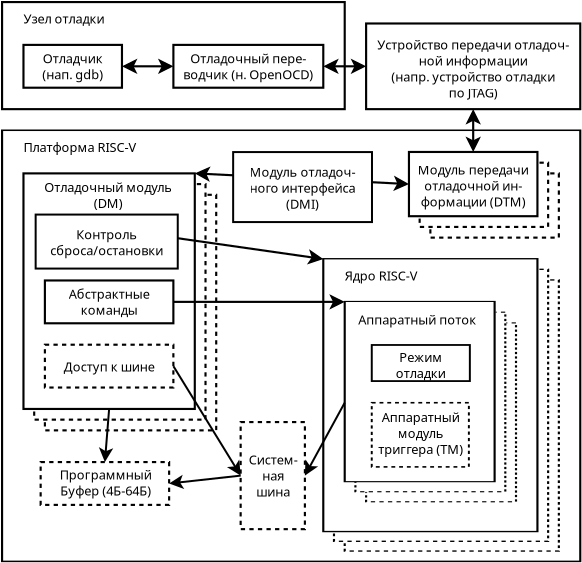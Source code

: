 <?xml version="1.0" encoding="UTF-8"?>
<dia:diagram xmlns:dia="http://www.lysator.liu.se/~alla/dia/">
  <dia:layer name="Background" visible="true" connectable="true" active="true">
    <dia:group>
      <dia:attribute name="meta">
        <dia:composite type="dict"/>
      </dia:attribute>
      <dia:attribute name="matrix">
        <dia:matrix xx="1" xy="0" yx="0" yy="0.719" x0="0" y0="1.791"/>
      </dia:attribute>
      <dia:object type="Standard - Box" version="0" id="O0">
        <dia:attribute name="obj_pos">
          <dia:point val="1.071,6.424"/>
        </dia:attribute>
        <dia:attribute name="obj_bb">
          <dia:rectangle val="1.071,6.424;29.981,36.405"/>
        </dia:attribute>
        <dia:attribute name="elem_corner">
          <dia:point val="1.071,6.424"/>
        </dia:attribute>
        <dia:attribute name="elem_width">
          <dia:real val="28.91"/>
        </dia:attribute>
        <dia:attribute name="elem_height">
          <dia:real val="29.981"/>
        </dia:attribute>
        <dia:attribute name="border_width">
          <dia:real val="0"/>
        </dia:attribute>
        <dia:attribute name="border_color">
          <dia:color val="#ffffffff"/>
        </dia:attribute>
        <dia:attribute name="show_background">
          <dia:boolean val="true"/>
        </dia:attribute>
      </dia:object>
      <dia:object type="Standard - Box" version="0" id="O1">
        <dia:attribute name="obj_pos">
          <dia:point val="1.071,6.424"/>
        </dia:attribute>
        <dia:attribute name="obj_bb">
          <dia:rectangle val="1.017,6.371;30.034,36.459"/>
        </dia:attribute>
        <dia:attribute name="elem_corner">
          <dia:point val="1.071,6.424"/>
        </dia:attribute>
        <dia:attribute name="elem_width">
          <dia:real val="28.91"/>
        </dia:attribute>
        <dia:attribute name="elem_height">
          <dia:real val="29.981"/>
        </dia:attribute>
        <dia:attribute name="border_width">
          <dia:real val="0.107"/>
        </dia:attribute>
        <dia:attribute name="show_background">
          <dia:boolean val="false"/>
        </dia:attribute>
      </dia:object>
    </dia:group>
    <dia:group>
      <dia:attribute name="meta">
        <dia:composite type="dict"/>
      </dia:attribute>
      <dia:attribute name="matrix"/>
      <dia:object type="Standard - Box" version="0" id="O2">
        <dia:attribute name="obj_pos">
          <dia:point val="3.212,9.637"/>
        </dia:attribute>
        <dia:attribute name="obj_bb">
          <dia:rectangle val="3.212,9.637;11.778,21.415"/>
        </dia:attribute>
        <dia:attribute name="elem_corner">
          <dia:point val="3.212,9.637"/>
        </dia:attribute>
        <dia:attribute name="elem_width">
          <dia:real val="8.566"/>
        </dia:attribute>
        <dia:attribute name="elem_height">
          <dia:real val="11.778"/>
        </dia:attribute>
        <dia:attribute name="border_width">
          <dia:real val="0"/>
        </dia:attribute>
        <dia:attribute name="border_color">
          <dia:color val="#ffffffff"/>
        </dia:attribute>
        <dia:attribute name="show_background">
          <dia:boolean val="true"/>
        </dia:attribute>
      </dia:object>
      <dia:object type="Standard - Box" version="0" id="O3">
        <dia:attribute name="obj_pos">
          <dia:point val="3.212,9.637"/>
        </dia:attribute>
        <dia:attribute name="obj_bb">
          <dia:rectangle val="3.159,9.583;11.832,21.468"/>
        </dia:attribute>
        <dia:attribute name="elem_corner">
          <dia:point val="3.212,9.637"/>
        </dia:attribute>
        <dia:attribute name="elem_width">
          <dia:real val="8.566"/>
        </dia:attribute>
        <dia:attribute name="elem_height">
          <dia:real val="11.778"/>
        </dia:attribute>
        <dia:attribute name="border_width">
          <dia:real val="0.107"/>
        </dia:attribute>
        <dia:attribute name="show_background">
          <dia:boolean val="false"/>
        </dia:attribute>
        <dia:attribute name="line_style">
          <dia:enum val="1"/>
        </dia:attribute>
        <dia:attribute name="dashlength">
          <dia:real val="0.214"/>
        </dia:attribute>
      </dia:object>
    </dia:group>
    <dia:group>
      <dia:attribute name="meta">
        <dia:composite type="dict"/>
      </dia:attribute>
      <dia:attribute name="matrix"/>
      <dia:object type="Standard - Box" version="0" id="O4">
        <dia:attribute name="obj_pos">
          <dia:point val="2.677,9.101"/>
        </dia:attribute>
        <dia:attribute name="obj_bb">
          <dia:rectangle val="2.677,9.101;11.243,20.88"/>
        </dia:attribute>
        <dia:attribute name="elem_corner">
          <dia:point val="2.677,9.101"/>
        </dia:attribute>
        <dia:attribute name="elem_width">
          <dia:real val="8.566"/>
        </dia:attribute>
        <dia:attribute name="elem_height">
          <dia:real val="11.778"/>
        </dia:attribute>
        <dia:attribute name="border_width">
          <dia:real val="0"/>
        </dia:attribute>
        <dia:attribute name="border_color">
          <dia:color val="#ffffffff"/>
        </dia:attribute>
        <dia:attribute name="show_background">
          <dia:boolean val="true"/>
        </dia:attribute>
      </dia:object>
      <dia:object type="Standard - Box" version="0" id="O5">
        <dia:attribute name="obj_pos">
          <dia:point val="2.677,9.101"/>
        </dia:attribute>
        <dia:attribute name="obj_bb">
          <dia:rectangle val="2.623,9.048;11.296,20.933"/>
        </dia:attribute>
        <dia:attribute name="elem_corner">
          <dia:point val="2.677,9.101"/>
        </dia:attribute>
        <dia:attribute name="elem_width">
          <dia:real val="8.566"/>
        </dia:attribute>
        <dia:attribute name="elem_height">
          <dia:real val="11.778"/>
        </dia:attribute>
        <dia:attribute name="border_width">
          <dia:real val="0.107"/>
        </dia:attribute>
        <dia:attribute name="show_background">
          <dia:boolean val="false"/>
        </dia:attribute>
        <dia:attribute name="line_style">
          <dia:enum val="1"/>
        </dia:attribute>
        <dia:attribute name="dashlength">
          <dia:real val="0.214"/>
        </dia:attribute>
      </dia:object>
    </dia:group>
    <dia:group>
      <dia:attribute name="meta">
        <dia:composite type="dict"/>
      </dia:attribute>
      <dia:attribute name="matrix">
        <dia:matrix xx="1" xy="0" yx="0" yy="0.633" x0="0" y0="5.082"/>
      </dia:attribute>
      <dia:object type="Standard - Box" version="0" id="O6">
        <dia:attribute name="obj_pos">
          <dia:point val="18.203,13.92"/>
        </dia:attribute>
        <dia:attribute name="obj_bb">
          <dia:rectangle val="18.203,13.92;28.91,35.335"/>
        </dia:attribute>
        <dia:attribute name="elem_corner">
          <dia:point val="18.203,13.92"/>
        </dia:attribute>
        <dia:attribute name="elem_width">
          <dia:real val="10.707"/>
        </dia:attribute>
        <dia:attribute name="elem_height">
          <dia:real val="21.415"/>
        </dia:attribute>
        <dia:attribute name="border_width">
          <dia:real val="0"/>
        </dia:attribute>
        <dia:attribute name="border_color">
          <dia:color val="#ffffffff"/>
        </dia:attribute>
        <dia:attribute name="show_background">
          <dia:boolean val="true"/>
        </dia:attribute>
      </dia:object>
      <dia:object type="Standard - Box" version="0" id="O7">
        <dia:attribute name="obj_pos">
          <dia:point val="18.203,13.92"/>
        </dia:attribute>
        <dia:attribute name="obj_bb">
          <dia:rectangle val="18.149,13.866;28.964,35.388"/>
        </dia:attribute>
        <dia:attribute name="elem_corner">
          <dia:point val="18.203,13.92"/>
        </dia:attribute>
        <dia:attribute name="elem_width">
          <dia:real val="10.707"/>
        </dia:attribute>
        <dia:attribute name="elem_height">
          <dia:real val="21.415"/>
        </dia:attribute>
        <dia:attribute name="border_width">
          <dia:real val="0.107"/>
        </dia:attribute>
        <dia:attribute name="show_background">
          <dia:boolean val="false"/>
        </dia:attribute>
        <dia:attribute name="line_style">
          <dia:enum val="1"/>
        </dia:attribute>
        <dia:attribute name="dashlength">
          <dia:real val="0.214"/>
        </dia:attribute>
      </dia:object>
    </dia:group>
    <dia:group>
      <dia:attribute name="meta">
        <dia:composite type="dict"/>
      </dia:attribute>
      <dia:attribute name="matrix">
        <dia:matrix xx="1" xy="0" yx="0" yy="0.635" x0="0" y0="4.864"/>
      </dia:attribute>
      <dia:object type="Standard - Box" version="0" id="O8">
        <dia:attribute name="obj_pos">
          <dia:point val="17.667,13.384"/>
        </dia:attribute>
        <dia:attribute name="obj_bb">
          <dia:rectangle val="17.667,13.384;28.375,34.799"/>
        </dia:attribute>
        <dia:attribute name="elem_corner">
          <dia:point val="17.667,13.384"/>
        </dia:attribute>
        <dia:attribute name="elem_width">
          <dia:real val="10.707"/>
        </dia:attribute>
        <dia:attribute name="elem_height">
          <dia:real val="21.415"/>
        </dia:attribute>
        <dia:attribute name="border_width">
          <dia:real val="0"/>
        </dia:attribute>
        <dia:attribute name="border_color">
          <dia:color val="#ffffffff"/>
        </dia:attribute>
        <dia:attribute name="show_background">
          <dia:boolean val="true"/>
        </dia:attribute>
      </dia:object>
      <dia:object type="Standard - Box" version="0" id="O9">
        <dia:attribute name="obj_pos">
          <dia:point val="17.667,13.384"/>
        </dia:attribute>
        <dia:attribute name="obj_bb">
          <dia:rectangle val="17.614,13.331;28.428,34.853"/>
        </dia:attribute>
        <dia:attribute name="elem_corner">
          <dia:point val="17.667,13.384"/>
        </dia:attribute>
        <dia:attribute name="elem_width">
          <dia:real val="10.707"/>
        </dia:attribute>
        <dia:attribute name="elem_height">
          <dia:real val="21.415"/>
        </dia:attribute>
        <dia:attribute name="border_width">
          <dia:real val="0.107"/>
        </dia:attribute>
        <dia:attribute name="show_background">
          <dia:boolean val="false"/>
        </dia:attribute>
        <dia:attribute name="line_style">
          <dia:enum val="1"/>
        </dia:attribute>
        <dia:attribute name="dashlength">
          <dia:real val="0.214"/>
        </dia:attribute>
      </dia:object>
    </dia:group>
    <dia:group>
      <dia:attribute name="meta">
        <dia:composite type="dict"/>
      </dia:attribute>
      <dia:attribute name="matrix">
        <dia:matrix xx="1" xy="0" yx="0" yy="0.637" x0="0" y0="4.648"/>
      </dia:attribute>
      <dia:object type="Standard - Box" version="0" id="O10">
        <dia:attribute name="obj_pos">
          <dia:point val="17.132,12.849"/>
        </dia:attribute>
        <dia:attribute name="obj_bb">
          <dia:rectangle val="17.132,12.849;27.839,34.264"/>
        </dia:attribute>
        <dia:attribute name="elem_corner">
          <dia:point val="17.132,12.849"/>
        </dia:attribute>
        <dia:attribute name="elem_width">
          <dia:real val="10.707"/>
        </dia:attribute>
        <dia:attribute name="elem_height">
          <dia:real val="21.415"/>
        </dia:attribute>
        <dia:attribute name="border_width">
          <dia:real val="0"/>
        </dia:attribute>
        <dia:attribute name="border_color">
          <dia:color val="#ffffffff"/>
        </dia:attribute>
        <dia:attribute name="show_background">
          <dia:boolean val="true"/>
        </dia:attribute>
      </dia:object>
      <dia:object type="Standard - Box" version="0" id="O11">
        <dia:attribute name="obj_pos">
          <dia:point val="17.132,12.849"/>
        </dia:attribute>
        <dia:attribute name="obj_bb">
          <dia:rectangle val="17.078,12.795;27.893,34.317"/>
        </dia:attribute>
        <dia:attribute name="elem_corner">
          <dia:point val="17.132,12.849"/>
        </dia:attribute>
        <dia:attribute name="elem_width">
          <dia:real val="10.707"/>
        </dia:attribute>
        <dia:attribute name="elem_height">
          <dia:real val="21.415"/>
        </dia:attribute>
        <dia:attribute name="border_width">
          <dia:real val="0.107"/>
        </dia:attribute>
        <dia:attribute name="show_background">
          <dia:boolean val="false"/>
        </dia:attribute>
      </dia:object>
    </dia:group>
    <dia:group>
      <dia:attribute name="meta">
        <dia:composite type="dict"/>
      </dia:attribute>
      <dia:attribute name="matrix">
        <dia:matrix xx="1" xy="0" yx="0" yy="0.522" x0="0" y0="7.658"/>
      </dia:attribute>
      <dia:object type="Standard - Box" version="0" id="O12">
        <dia:attribute name="obj_pos">
          <dia:point val="19.273,16.061"/>
        </dia:attribute>
        <dia:attribute name="obj_bb">
          <dia:rectangle val="19.273,16.061;26.769,33.193"/>
        </dia:attribute>
        <dia:attribute name="elem_corner">
          <dia:point val="19.273,16.061"/>
        </dia:attribute>
        <dia:attribute name="elem_width">
          <dia:real val="7.495"/>
        </dia:attribute>
        <dia:attribute name="elem_height">
          <dia:real val="17.132"/>
        </dia:attribute>
        <dia:attribute name="border_width">
          <dia:real val="0"/>
        </dia:attribute>
        <dia:attribute name="border_color">
          <dia:color val="#ffffffff"/>
        </dia:attribute>
        <dia:attribute name="show_background">
          <dia:boolean val="true"/>
        </dia:attribute>
      </dia:object>
      <dia:object type="Standard - Box" version="0" id="O13">
        <dia:attribute name="obj_pos">
          <dia:point val="19.273,16.061"/>
        </dia:attribute>
        <dia:attribute name="obj_bb">
          <dia:rectangle val="19.22,16.008;26.822,33.247"/>
        </dia:attribute>
        <dia:attribute name="elem_corner">
          <dia:point val="19.273,16.061"/>
        </dia:attribute>
        <dia:attribute name="elem_width">
          <dia:real val="7.495"/>
        </dia:attribute>
        <dia:attribute name="elem_height">
          <dia:real val="17.132"/>
        </dia:attribute>
        <dia:attribute name="border_width">
          <dia:real val="0.107"/>
        </dia:attribute>
        <dia:attribute name="show_background">
          <dia:boolean val="false"/>
        </dia:attribute>
        <dia:attribute name="line_style">
          <dia:enum val="1"/>
        </dia:attribute>
        <dia:attribute name="dashlength">
          <dia:real val="0.214"/>
        </dia:attribute>
      </dia:object>
    </dia:group>
    <dia:group>
      <dia:attribute name="meta">
        <dia:composite type="dict"/>
      </dia:attribute>
      <dia:attribute name="matrix">
        <dia:matrix xx="1" xy="0" yx="0" yy="0.524" x0="0" y0="7.37"/>
      </dia:attribute>
      <dia:object type="Standard - Box" version="0" id="O14">
        <dia:attribute name="obj_pos">
          <dia:point val="18.738,15.526"/>
        </dia:attribute>
        <dia:attribute name="obj_bb">
          <dia:rectangle val="18.738,15.526;26.233,32.658"/>
        </dia:attribute>
        <dia:attribute name="elem_corner">
          <dia:point val="18.738,15.526"/>
        </dia:attribute>
        <dia:attribute name="elem_width">
          <dia:real val="7.495"/>
        </dia:attribute>
        <dia:attribute name="elem_height">
          <dia:real val="17.132"/>
        </dia:attribute>
        <dia:attribute name="border_width">
          <dia:real val="0"/>
        </dia:attribute>
        <dia:attribute name="border_color">
          <dia:color val="#ffffffff"/>
        </dia:attribute>
        <dia:attribute name="show_background">
          <dia:boolean val="true"/>
        </dia:attribute>
      </dia:object>
      <dia:object type="Standard - Box" version="0" id="O15">
        <dia:attribute name="obj_pos">
          <dia:point val="18.738,15.526"/>
        </dia:attribute>
        <dia:attribute name="obj_bb">
          <dia:rectangle val="18.684,15.472;26.287,32.711"/>
        </dia:attribute>
        <dia:attribute name="elem_corner">
          <dia:point val="18.738,15.526"/>
        </dia:attribute>
        <dia:attribute name="elem_width">
          <dia:real val="7.495"/>
        </dia:attribute>
        <dia:attribute name="elem_height">
          <dia:real val="17.132"/>
        </dia:attribute>
        <dia:attribute name="border_width">
          <dia:real val="0.107"/>
        </dia:attribute>
        <dia:attribute name="show_background">
          <dia:boolean val="false"/>
        </dia:attribute>
        <dia:attribute name="line_style">
          <dia:enum val="1"/>
        </dia:attribute>
        <dia:attribute name="dashlength">
          <dia:real val="0.214"/>
        </dia:attribute>
      </dia:object>
    </dia:group>
    <dia:group>
      <dia:attribute name="meta">
        <dia:composite type="dict"/>
      </dia:attribute>
      <dia:attribute name="matrix">
        <dia:matrix xx="1" xy="0" yx="0" yy="0.526" x0="0" y0="7.084"/>
      </dia:attribute>
      <dia:object type="Standard - Box" version="0" id="O16">
        <dia:attribute name="obj_pos">
          <dia:point val="18.203,14.99"/>
        </dia:attribute>
        <dia:attribute name="obj_bb">
          <dia:rectangle val="18.203,14.99;25.698,32.122"/>
        </dia:attribute>
        <dia:attribute name="elem_corner">
          <dia:point val="18.203,14.99"/>
        </dia:attribute>
        <dia:attribute name="elem_width">
          <dia:real val="7.495"/>
        </dia:attribute>
        <dia:attribute name="elem_height">
          <dia:real val="17.132"/>
        </dia:attribute>
        <dia:attribute name="border_width">
          <dia:real val="0"/>
        </dia:attribute>
        <dia:attribute name="border_color">
          <dia:color val="#ffffffff"/>
        </dia:attribute>
        <dia:attribute name="show_background">
          <dia:boolean val="true"/>
        </dia:attribute>
      </dia:object>
      <dia:object type="Standard - Box" version="0" id="O17">
        <dia:attribute name="obj_pos">
          <dia:point val="18.203,14.99"/>
        </dia:attribute>
        <dia:attribute name="obj_bb">
          <dia:rectangle val="18.149,14.937;25.752,32.176"/>
        </dia:attribute>
        <dia:attribute name="elem_corner">
          <dia:point val="18.203,14.99"/>
        </dia:attribute>
        <dia:attribute name="elem_width">
          <dia:real val="7.495"/>
        </dia:attribute>
        <dia:attribute name="elem_height">
          <dia:real val="17.132"/>
        </dia:attribute>
        <dia:attribute name="border_width">
          <dia:real val="0.107"/>
        </dia:attribute>
        <dia:attribute name="show_background">
          <dia:boolean val="false"/>
        </dia:attribute>
      </dia:object>
    </dia:group>
    <dia:object type="Standard - Text" version="1" id="O18">
      <dia:attribute name="obj_pos">
        <dia:point val="18.203,13.92"/>
      </dia:attribute>
      <dia:attribute name="obj_bb">
        <dia:rectangle val="18.203,13.307;22.231,14.108"/>
      </dia:attribute>
      <dia:attribute name="text">
        <dia:composite type="text">
          <dia:attribute name="string">
            <dia:string>#Ядро RISC-V#</dia:string>
          </dia:attribute>
          <dia:attribute name="font">
            <dia:font family="sans" style="0" name="Helvetica"/>
          </dia:attribute>
          <dia:attribute name="height">
            <dia:real val="0.8"/>
          </dia:attribute>
          <dia:attribute name="pos">
            <dia:point val="18.203,13.92"/>
          </dia:attribute>
          <dia:attribute name="color">
            <dia:color val="#000000ff"/>
          </dia:attribute>
          <dia:attribute name="alignment">
            <dia:enum val="0"/>
          </dia:attribute>
        </dia:composite>
      </dia:attribute>
      <dia:attribute name="valign">
        <dia:enum val="3"/>
      </dia:attribute>
    </dia:object>
    <dia:group>
      <dia:attribute name="meta">
        <dia:composite type="dict"/>
      </dia:attribute>
      <dia:attribute name="matrix"/>
      <dia:object type="Standard - Box" version="0" id="O19">
        <dia:attribute name="obj_pos">
          <dia:point val="2.141,8.566"/>
        </dia:attribute>
        <dia:attribute name="obj_bb">
          <dia:rectangle val="2.141,8.566;10.707,20.344"/>
        </dia:attribute>
        <dia:attribute name="elem_corner">
          <dia:point val="2.141,8.566"/>
        </dia:attribute>
        <dia:attribute name="elem_width">
          <dia:real val="8.566"/>
        </dia:attribute>
        <dia:attribute name="elem_height">
          <dia:real val="11.778"/>
        </dia:attribute>
        <dia:attribute name="border_width">
          <dia:real val="0"/>
        </dia:attribute>
        <dia:attribute name="border_color">
          <dia:color val="#ffffffff"/>
        </dia:attribute>
        <dia:attribute name="show_background">
          <dia:boolean val="true"/>
        </dia:attribute>
      </dia:object>
      <dia:object type="Standard - Box" version="0" id="O20">
        <dia:attribute name="obj_pos">
          <dia:point val="2.141,8.566"/>
        </dia:attribute>
        <dia:attribute name="obj_bb">
          <dia:rectangle val="2.088,8.512;10.761,20.398"/>
        </dia:attribute>
        <dia:attribute name="elem_corner">
          <dia:point val="2.141,8.566"/>
        </dia:attribute>
        <dia:attribute name="elem_width">
          <dia:real val="8.566"/>
        </dia:attribute>
        <dia:attribute name="elem_height">
          <dia:real val="11.778"/>
        </dia:attribute>
        <dia:attribute name="border_width">
          <dia:real val="0.107"/>
        </dia:attribute>
        <dia:attribute name="show_background">
          <dia:boolean val="false"/>
        </dia:attribute>
      </dia:object>
    </dia:group>
    <dia:object type="Standard - Text" version="1" id="O21">
      <dia:attribute name="obj_pos">
        <dia:point val="6.375,9.5"/>
      </dia:attribute>
      <dia:attribute name="obj_bb">
        <dia:rectangle val="2.916,8.906;9.834,10.451"/>
      </dia:attribute>
      <dia:attribute name="text">
        <dia:composite type="text">
          <dia:attribute name="string">
            <dia:string>#Отладочный модуль
(DM)#</dia:string>
          </dia:attribute>
          <dia:attribute name="font">
            <dia:font family="sans" style="0" name="Helvetica"/>
          </dia:attribute>
          <dia:attribute name="height">
            <dia:real val="0.8"/>
          </dia:attribute>
          <dia:attribute name="pos">
            <dia:point val="6.375,9.5"/>
          </dia:attribute>
          <dia:attribute name="color">
            <dia:color val="#000000ff"/>
          </dia:attribute>
          <dia:attribute name="alignment">
            <dia:enum val="1"/>
          </dia:attribute>
        </dia:composite>
      </dia:attribute>
      <dia:attribute name="valign">
        <dia:enum val="3"/>
      </dia:attribute>
    </dia:object>
    <dia:object type="Standard - Text" version="1" id="O22">
      <dia:attribute name="obj_pos">
        <dia:point val="19.809,10.707"/>
      </dia:attribute>
      <dia:attribute name="obj_bb">
        <dia:rectangle val="19.809,10.113;19.809,10.858"/>
      </dia:attribute>
      <dia:attribute name="text">
        <dia:composite type="text">
          <dia:attribute name="string">
            <dia:string>##</dia:string>
          </dia:attribute>
          <dia:attribute name="font">
            <dia:font family="sans" style="0" name="Helvetica"/>
          </dia:attribute>
          <dia:attribute name="height">
            <dia:real val="0.8"/>
          </dia:attribute>
          <dia:attribute name="pos">
            <dia:point val="19.809,10.707"/>
          </dia:attribute>
          <dia:attribute name="color">
            <dia:color val="#000000ff"/>
          </dia:attribute>
          <dia:attribute name="alignment">
            <dia:enum val="0"/>
          </dia:attribute>
        </dia:composite>
      </dia:attribute>
      <dia:attribute name="valign">
        <dia:enum val="3"/>
      </dia:attribute>
    </dia:object>
    <dia:object type="Standard - Text" version="1" id="O23">
      <dia:attribute name="obj_pos">
        <dia:point val="5.354,9.637"/>
      </dia:attribute>
      <dia:attribute name="obj_bb">
        <dia:rectangle val="5.354,9.043;5.354,9.788"/>
      </dia:attribute>
      <dia:attribute name="text">
        <dia:composite type="text">
          <dia:attribute name="string">
            <dia:string>##</dia:string>
          </dia:attribute>
          <dia:attribute name="font">
            <dia:font family="sans" style="0" name="Helvetica"/>
          </dia:attribute>
          <dia:attribute name="height">
            <dia:real val="0.8"/>
          </dia:attribute>
          <dia:attribute name="pos">
            <dia:point val="5.354,9.637"/>
          </dia:attribute>
          <dia:attribute name="color">
            <dia:color val="#000000ff"/>
          </dia:attribute>
          <dia:attribute name="alignment">
            <dia:enum val="0"/>
          </dia:attribute>
        </dia:composite>
      </dia:attribute>
      <dia:attribute name="valign">
        <dia:enum val="3"/>
      </dia:attribute>
    </dia:object>
    <dia:group>
      <dia:attribute name="meta">
        <dia:composite type="dict"/>
      </dia:attribute>
      <dia:attribute name="matrix"/>
      <dia:object type="Standard - Box" version="0" id="O24">
        <dia:attribute name="obj_pos">
          <dia:point val="19.273,1.071"/>
        </dia:attribute>
        <dia:attribute name="obj_bb">
          <dia:rectangle val="19.273,1.071;29.981,5.354"/>
        </dia:attribute>
        <dia:attribute name="elem_corner">
          <dia:point val="19.273,1.071"/>
        </dia:attribute>
        <dia:attribute name="elem_width">
          <dia:real val="10.707"/>
        </dia:attribute>
        <dia:attribute name="elem_height">
          <dia:real val="4.283"/>
        </dia:attribute>
        <dia:attribute name="border_width">
          <dia:real val="0"/>
        </dia:attribute>
        <dia:attribute name="border_color">
          <dia:color val="#ffffffff"/>
        </dia:attribute>
        <dia:attribute name="show_background">
          <dia:boolean val="true"/>
        </dia:attribute>
      </dia:object>
      <dia:object type="Standard - Box" version="0" id="O25">
        <dia:attribute name="obj_pos">
          <dia:point val="19.273,1.071"/>
        </dia:attribute>
        <dia:attribute name="obj_bb">
          <dia:rectangle val="19.22,1.017;30.034,5.407"/>
        </dia:attribute>
        <dia:attribute name="elem_corner">
          <dia:point val="19.273,1.071"/>
        </dia:attribute>
        <dia:attribute name="elem_width">
          <dia:real val="10.707"/>
        </dia:attribute>
        <dia:attribute name="elem_height">
          <dia:real val="4.283"/>
        </dia:attribute>
        <dia:attribute name="border_width">
          <dia:real val="0.107"/>
        </dia:attribute>
        <dia:attribute name="show_background">
          <dia:boolean val="false"/>
        </dia:attribute>
      </dia:object>
    </dia:group>
    <dia:object type="Standard - Text" version="1" id="O26">
      <dia:attribute name="obj_pos">
        <dia:point val="24.625,2.375"/>
      </dia:attribute>
      <dia:attribute name="obj_bb">
        <dia:rectangle val="19.384,1.781;29.866,4.926"/>
      </dia:attribute>
      <dia:attribute name="text">
        <dia:composite type="text">
          <dia:attribute name="string">
            <dia:string>#Устройство передачи отладоч-
ной информации
(напр. устройство отладки
по JTAG)#</dia:string>
          </dia:attribute>
          <dia:attribute name="font">
            <dia:font family="sans" style="0" name="Helvetica"/>
          </dia:attribute>
          <dia:attribute name="height">
            <dia:real val="0.8"/>
          </dia:attribute>
          <dia:attribute name="pos">
            <dia:point val="24.625,2.375"/>
          </dia:attribute>
          <dia:attribute name="color">
            <dia:color val="#000000ff"/>
          </dia:attribute>
          <dia:attribute name="alignment">
            <dia:enum val="1"/>
          </dia:attribute>
        </dia:composite>
      </dia:attribute>
      <dia:attribute name="valign">
        <dia:enum val="3"/>
      </dia:attribute>
    </dia:object>
    <dia:group>
      <dia:attribute name="meta">
        <dia:composite type="dict"/>
      </dia:attribute>
      <dia:attribute name="matrix"/>
      <dia:object type="Standard - Line" version="0" id="O27">
        <dia:attribute name="obj_pos">
          <dia:point val="24.627,5.875"/>
        </dia:attribute>
        <dia:attribute name="obj_bb">
          <dia:rectangle val="24.574,5.821;24.681,7.028"/>
        </dia:attribute>
        <dia:attribute name="conn_endpoints">
          <dia:point val="24.627,5.875"/>
          <dia:point val="24.627,6.974"/>
        </dia:attribute>
        <dia:attribute name="numcp">
          <dia:int val="1"/>
        </dia:attribute>
        <dia:attribute name="line_width">
          <dia:real val="0.107"/>
        </dia:attribute>
      </dia:object>
      <dia:object type="Standard - Polygon" version="0" id="O28">
        <dia:attribute name="obj_pos">
          <dia:point val="24.627,5.473"/>
        </dia:attribute>
        <dia:attribute name="obj_bb">
          <dia:rectangle val="24.36,5.473;24.895,6.009"/>
        </dia:attribute>
        <dia:attribute name="poly_points">
          <dia:point val="24.627,5.473"/>
          <dia:point val="24.895,6.009"/>
          <dia:point val="24.627,5.875"/>
          <dia:point val="24.36,6.009"/>
        </dia:attribute>
        <dia:attribute name="line_width">
          <dia:real val="0"/>
        </dia:attribute>
        <dia:attribute name="inner_color">
          <dia:color val="#000000ff"/>
        </dia:attribute>
        <dia:attribute name="show_background">
          <dia:boolean val="true"/>
        </dia:attribute>
      </dia:object>
      <dia:object type="Standard - Polygon" version="0" id="O29">
        <dia:attribute name="obj_pos">
          <dia:point val="24.627,5.473"/>
        </dia:attribute>
        <dia:attribute name="obj_bb">
          <dia:rectangle val="24.24,5.354;25.015,6.129"/>
        </dia:attribute>
        <dia:attribute name="poly_points">
          <dia:point val="24.627,5.473"/>
          <dia:point val="24.895,6.009"/>
          <dia:point val="24.627,5.875"/>
          <dia:point val="24.36,6.009"/>
        </dia:attribute>
        <dia:attribute name="line_width">
          <dia:real val="0.107"/>
        </dia:attribute>
        <dia:attribute name="show_background">
          <dia:boolean val="false"/>
        </dia:attribute>
      </dia:object>
      <dia:object type="Standard - Polygon" version="0" id="O30">
        <dia:attribute name="obj_pos">
          <dia:point val="24.627,7.376"/>
        </dia:attribute>
        <dia:attribute name="obj_bb">
          <dia:rectangle val="24.36,6.84;24.895,7.376"/>
        </dia:attribute>
        <dia:attribute name="poly_points">
          <dia:point val="24.627,7.376"/>
          <dia:point val="24.36,6.84"/>
          <dia:point val="24.627,6.974"/>
          <dia:point val="24.895,6.84"/>
        </dia:attribute>
        <dia:attribute name="line_width">
          <dia:real val="0"/>
        </dia:attribute>
        <dia:attribute name="inner_color">
          <dia:color val="#000000ff"/>
        </dia:attribute>
        <dia:attribute name="show_background">
          <dia:boolean val="true"/>
        </dia:attribute>
      </dia:object>
      <dia:object type="Standard - Polygon" version="0" id="O31">
        <dia:attribute name="obj_pos">
          <dia:point val="24.627,7.376"/>
        </dia:attribute>
        <dia:attribute name="obj_bb">
          <dia:rectangle val="24.24,6.72;25.015,7.495"/>
        </dia:attribute>
        <dia:attribute name="poly_points">
          <dia:point val="24.627,7.376"/>
          <dia:point val="24.36,6.84"/>
          <dia:point val="24.627,6.974"/>
          <dia:point val="24.895,6.84"/>
        </dia:attribute>
        <dia:attribute name="line_width">
          <dia:real val="0.107"/>
        </dia:attribute>
        <dia:attribute name="show_background">
          <dia:boolean val="false"/>
        </dia:attribute>
      </dia:object>
    </dia:group>
    <dia:group>
      <dia:attribute name="meta">
        <dia:composite type="dict"/>
      </dia:attribute>
      <dia:attribute name="matrix"/>
      <dia:object type="Standard - Box" version="0" id="O32">
        <dia:attribute name="obj_pos">
          <dia:point val="1.071,0"/>
        </dia:attribute>
        <dia:attribute name="obj_bb">
          <dia:rectangle val="1.071,0;18.203,5.354"/>
        </dia:attribute>
        <dia:attribute name="elem_corner">
          <dia:point val="1.071,0"/>
        </dia:attribute>
        <dia:attribute name="elem_width">
          <dia:real val="17.132"/>
        </dia:attribute>
        <dia:attribute name="elem_height">
          <dia:real val="5.354"/>
        </dia:attribute>
        <dia:attribute name="border_width">
          <dia:real val="0"/>
        </dia:attribute>
        <dia:attribute name="border_color">
          <dia:color val="#ffffffff"/>
        </dia:attribute>
        <dia:attribute name="show_background">
          <dia:boolean val="true"/>
        </dia:attribute>
      </dia:object>
      <dia:object type="Standard - Box" version="0" id="O33">
        <dia:attribute name="obj_pos">
          <dia:point val="1.071,0"/>
        </dia:attribute>
        <dia:attribute name="obj_bb">
          <dia:rectangle val="1.017,-0.054;18.256,5.407"/>
        </dia:attribute>
        <dia:attribute name="elem_corner">
          <dia:point val="1.071,0"/>
        </dia:attribute>
        <dia:attribute name="elem_width">
          <dia:real val="17.132"/>
        </dia:attribute>
        <dia:attribute name="elem_height">
          <dia:real val="5.354"/>
        </dia:attribute>
        <dia:attribute name="border_width">
          <dia:real val="0.107"/>
        </dia:attribute>
        <dia:attribute name="show_background">
          <dia:boolean val="false"/>
        </dia:attribute>
      </dia:object>
    </dia:group>
    <dia:object type="Standard - Text" version="1" id="O34">
      <dia:attribute name="obj_pos">
        <dia:point val="9.815,4.786"/>
      </dia:attribute>
      <dia:attribute name="obj_bb">
        <dia:rectangle val="9.815,4.192;9.815,4.937"/>
      </dia:attribute>
      <dia:attribute name="text">
        <dia:composite type="text">
          <dia:attribute name="string">
            <dia:string>##</dia:string>
          </dia:attribute>
          <dia:attribute name="font">
            <dia:font family="sans" style="0" name="Helvetica"/>
          </dia:attribute>
          <dia:attribute name="height">
            <dia:real val="0.8"/>
          </dia:attribute>
          <dia:attribute name="pos">
            <dia:point val="9.815,4.786"/>
          </dia:attribute>
          <dia:attribute name="color">
            <dia:color val="#000000ff"/>
          </dia:attribute>
          <dia:attribute name="alignment">
            <dia:enum val="0"/>
          </dia:attribute>
        </dia:composite>
      </dia:attribute>
      <dia:attribute name="valign">
        <dia:enum val="3"/>
      </dia:attribute>
    </dia:object>
    <dia:object type="Standard - Text" version="1" id="O35">
      <dia:attribute name="obj_pos">
        <dia:point val="2.141,1.071"/>
      </dia:attribute>
      <dia:attribute name="obj_bb">
        <dia:rectangle val="2.141,0.458;6.71,1.259"/>
      </dia:attribute>
      <dia:attribute name="text">
        <dia:composite type="text">
          <dia:attribute name="string">
            <dia:string>#Узел отладки#</dia:string>
          </dia:attribute>
          <dia:attribute name="font">
            <dia:font family="sans" style="0" name="Helvetica"/>
          </dia:attribute>
          <dia:attribute name="height">
            <dia:real val="0.8"/>
          </dia:attribute>
          <dia:attribute name="pos">
            <dia:point val="2.141,1.071"/>
          </dia:attribute>
          <dia:attribute name="color">
            <dia:color val="#000000ff"/>
          </dia:attribute>
          <dia:attribute name="alignment">
            <dia:enum val="0"/>
          </dia:attribute>
        </dia:composite>
      </dia:attribute>
      <dia:attribute name="valign">
        <dia:enum val="3"/>
      </dia:attribute>
    </dia:object>
    <dia:group>
      <dia:attribute name="meta">
        <dia:composite type="dict"/>
      </dia:attribute>
      <dia:attribute name="matrix"/>
      <dia:object type="Standard - Box" version="0" id="O36">
        <dia:attribute name="obj_pos">
          <dia:point val="2.141,2.141"/>
        </dia:attribute>
        <dia:attribute name="obj_bb">
          <dia:rectangle val="2.141,2.141;7.067,4.283"/>
        </dia:attribute>
        <dia:attribute name="elem_corner">
          <dia:point val="2.141,2.141"/>
        </dia:attribute>
        <dia:attribute name="elem_width">
          <dia:real val="4.925"/>
        </dia:attribute>
        <dia:attribute name="elem_height">
          <dia:real val="2.141"/>
        </dia:attribute>
        <dia:attribute name="border_width">
          <dia:real val="0"/>
        </dia:attribute>
        <dia:attribute name="border_color">
          <dia:color val="#ffffffff"/>
        </dia:attribute>
        <dia:attribute name="show_background">
          <dia:boolean val="true"/>
        </dia:attribute>
      </dia:object>
      <dia:object type="Standard - Box" version="0" id="O37">
        <dia:attribute name="obj_pos">
          <dia:point val="2.141,2.141"/>
        </dia:attribute>
        <dia:attribute name="obj_bb">
          <dia:rectangle val="2.088,2.088;7.12,4.337"/>
        </dia:attribute>
        <dia:attribute name="elem_corner">
          <dia:point val="2.141,2.141"/>
        </dia:attribute>
        <dia:attribute name="elem_width">
          <dia:real val="4.925"/>
        </dia:attribute>
        <dia:attribute name="elem_height">
          <dia:real val="2.141"/>
        </dia:attribute>
        <dia:attribute name="border_width">
          <dia:real val="0.107"/>
        </dia:attribute>
        <dia:attribute name="show_background">
          <dia:boolean val="false"/>
        </dia:attribute>
      </dia:object>
    </dia:group>
    <dia:object type="Standard - Text" version="1" id="O38">
      <dia:attribute name="obj_pos">
        <dia:point val="4.604,3.056"/>
      </dia:attribute>
      <dia:attribute name="obj_bb">
        <dia:rectangle val="2.927,2.443;6.3,4.044"/>
      </dia:attribute>
      <dia:attribute name="text">
        <dia:composite type="text">
          <dia:attribute name="string">
            <dia:string>#Отладчик
(нап. gdb)#</dia:string>
          </dia:attribute>
          <dia:attribute name="font">
            <dia:font family="sans" style="0" name="Helvetica"/>
          </dia:attribute>
          <dia:attribute name="height">
            <dia:real val="0.8"/>
          </dia:attribute>
          <dia:attribute name="pos">
            <dia:point val="4.604,3.056"/>
          </dia:attribute>
          <dia:attribute name="color">
            <dia:color val="#000000ff"/>
          </dia:attribute>
          <dia:attribute name="alignment">
            <dia:enum val="1"/>
          </dia:attribute>
        </dia:composite>
      </dia:attribute>
      <dia:attribute name="valign">
        <dia:enum val="3"/>
      </dia:attribute>
    </dia:object>
    <dia:group>
      <dia:attribute name="meta">
        <dia:composite type="dict"/>
      </dia:attribute>
      <dia:attribute name="matrix"/>
      <dia:object type="Standard - Box" version="0" id="O39">
        <dia:attribute name="obj_pos">
          <dia:point val="9.637,2.141"/>
        </dia:attribute>
        <dia:attribute name="obj_bb">
          <dia:rectangle val="9.637,2.141;17.132,4.283"/>
        </dia:attribute>
        <dia:attribute name="elem_corner">
          <dia:point val="9.637,2.141"/>
        </dia:attribute>
        <dia:attribute name="elem_width">
          <dia:real val="7.495"/>
        </dia:attribute>
        <dia:attribute name="elem_height">
          <dia:real val="2.141"/>
        </dia:attribute>
        <dia:attribute name="border_width">
          <dia:real val="0"/>
        </dia:attribute>
        <dia:attribute name="border_color">
          <dia:color val="#ffffffff"/>
        </dia:attribute>
        <dia:attribute name="show_background">
          <dia:boolean val="true"/>
        </dia:attribute>
      </dia:object>
      <dia:object type="Standard - Box" version="0" id="O40">
        <dia:attribute name="obj_pos">
          <dia:point val="9.637,2.141"/>
        </dia:attribute>
        <dia:attribute name="obj_bb">
          <dia:rectangle val="9.583,2.088;17.186,4.337"/>
        </dia:attribute>
        <dia:attribute name="elem_corner">
          <dia:point val="9.637,2.141"/>
        </dia:attribute>
        <dia:attribute name="elem_width">
          <dia:real val="7.495"/>
        </dia:attribute>
        <dia:attribute name="elem_height">
          <dia:real val="2.141"/>
        </dia:attribute>
        <dia:attribute name="border_width">
          <dia:real val="0.107"/>
        </dia:attribute>
        <dia:attribute name="show_background">
          <dia:boolean val="false"/>
        </dia:attribute>
      </dia:object>
    </dia:group>
    <dia:object type="Standard - Text" version="1" id="O41">
      <dia:attribute name="obj_pos">
        <dia:point val="13.384,3.212"/>
      </dia:attribute>
      <dia:attribute name="obj_bb">
        <dia:rectangle val="13.384,2.618;13.384,3.363"/>
      </dia:attribute>
      <dia:attribute name="text">
        <dia:composite type="text">
          <dia:attribute name="string">
            <dia:string>##</dia:string>
          </dia:attribute>
          <dia:attribute name="font">
            <dia:font family="sans" style="0" name="Helvetica"/>
          </dia:attribute>
          <dia:attribute name="height">
            <dia:real val="0.8"/>
          </dia:attribute>
          <dia:attribute name="pos">
            <dia:point val="13.384,3.212"/>
          </dia:attribute>
          <dia:attribute name="color">
            <dia:color val="#000000ff"/>
          </dia:attribute>
          <dia:attribute name="alignment">
            <dia:enum val="0"/>
          </dia:attribute>
        </dia:composite>
      </dia:attribute>
      <dia:attribute name="valign">
        <dia:enum val="3"/>
      </dia:attribute>
    </dia:object>
    <dia:object type="Standard - Text" version="1" id="O42">
      <dia:attribute name="obj_pos">
        <dia:point val="13.384,3.212"/>
      </dia:attribute>
      <dia:attribute name="obj_bb">
        <dia:rectangle val="13.384,2.618;13.384,3.363"/>
      </dia:attribute>
      <dia:attribute name="text">
        <dia:composite type="text">
          <dia:attribute name="string">
            <dia:string>##</dia:string>
          </dia:attribute>
          <dia:attribute name="font">
            <dia:font family="sans" style="0" name="Helvetica"/>
          </dia:attribute>
          <dia:attribute name="height">
            <dia:real val="0.8"/>
          </dia:attribute>
          <dia:attribute name="pos">
            <dia:point val="13.384,3.212"/>
          </dia:attribute>
          <dia:attribute name="color">
            <dia:color val="#000000ff"/>
          </dia:attribute>
          <dia:attribute name="alignment">
            <dia:enum val="0"/>
          </dia:attribute>
        </dia:composite>
      </dia:attribute>
      <dia:attribute name="valign">
        <dia:enum val="3"/>
      </dia:attribute>
    </dia:object>
    <dia:object type="Standard - Text" version="1" id="O43">
      <dia:attribute name="obj_pos">
        <dia:point val="13.384,3.056"/>
      </dia:attribute>
      <dia:attribute name="obj_bb">
        <dia:rectangle val="9.847,2.443;16.94,4.044"/>
      </dia:attribute>
      <dia:attribute name="text">
        <dia:composite type="text">
          <dia:attribute name="string">
            <dia:string>#Отладочный пере-
водчик (н. OpenOCD)#</dia:string>
          </dia:attribute>
          <dia:attribute name="font">
            <dia:font family="sans" style="0" name="Helvetica"/>
          </dia:attribute>
          <dia:attribute name="height">
            <dia:real val="0.8"/>
          </dia:attribute>
          <dia:attribute name="pos">
            <dia:point val="13.384,3.056"/>
          </dia:attribute>
          <dia:attribute name="color">
            <dia:color val="#000000ff"/>
          </dia:attribute>
          <dia:attribute name="alignment">
            <dia:enum val="1"/>
          </dia:attribute>
        </dia:composite>
      </dia:attribute>
      <dia:attribute name="valign">
        <dia:enum val="3"/>
      </dia:attribute>
    </dia:object>
    <dia:object type="Standard - Text" version="1" id="O44">
      <dia:attribute name="obj_pos">
        <dia:point val="12.849,3.212"/>
      </dia:attribute>
      <dia:attribute name="obj_bb">
        <dia:rectangle val="12.849,2.618;12.849,3.363"/>
      </dia:attribute>
      <dia:attribute name="text">
        <dia:composite type="text">
          <dia:attribute name="string">
            <dia:string>##</dia:string>
          </dia:attribute>
          <dia:attribute name="font">
            <dia:font family="sans" style="0" name="Helvetica"/>
          </dia:attribute>
          <dia:attribute name="height">
            <dia:real val="0.8"/>
          </dia:attribute>
          <dia:attribute name="pos">
            <dia:point val="12.849,3.212"/>
          </dia:attribute>
          <dia:attribute name="color">
            <dia:color val="#000000ff"/>
          </dia:attribute>
          <dia:attribute name="alignment">
            <dia:enum val="0"/>
          </dia:attribute>
        </dia:composite>
      </dia:attribute>
      <dia:attribute name="valign">
        <dia:enum val="3"/>
      </dia:attribute>
    </dia:object>
    <dia:group>
      <dia:attribute name="meta">
        <dia:composite type="dict"/>
      </dia:attribute>
      <dia:attribute name="matrix"/>
      <dia:object type="Standard - Line" version="0" id="O45">
        <dia:attribute name="obj_pos">
          <dia:point val="7.588,3.212"/>
        </dia:attribute>
        <dia:attribute name="obj_bb">
          <dia:rectangle val="7.535,3.159;9.169,3.266"/>
        </dia:attribute>
        <dia:attribute name="conn_endpoints">
          <dia:point val="7.588,3.212"/>
          <dia:point val="9.115,3.212"/>
        </dia:attribute>
        <dia:attribute name="numcp">
          <dia:int val="1"/>
        </dia:attribute>
        <dia:attribute name="line_width">
          <dia:real val="0.107"/>
        </dia:attribute>
      </dia:object>
      <dia:object type="Standard - Polygon" version="0" id="O46">
        <dia:attribute name="obj_pos">
          <dia:point val="7.187,3.212"/>
        </dia:attribute>
        <dia:attribute name="obj_bb">
          <dia:rectangle val="7.187,2.945;7.722,3.48"/>
        </dia:attribute>
        <dia:attribute name="poly_points">
          <dia:point val="7.187,3.212"/>
          <dia:point val="7.722,2.945"/>
          <dia:point val="7.588,3.212"/>
          <dia:point val="7.722,3.48"/>
        </dia:attribute>
        <dia:attribute name="line_width">
          <dia:real val="0"/>
        </dia:attribute>
        <dia:attribute name="inner_color">
          <dia:color val="#000000ff"/>
        </dia:attribute>
        <dia:attribute name="show_background">
          <dia:boolean val="true"/>
        </dia:attribute>
      </dia:object>
      <dia:object type="Standard - Polygon" version="0" id="O47">
        <dia:attribute name="obj_pos">
          <dia:point val="7.187,3.212"/>
        </dia:attribute>
        <dia:attribute name="obj_bb">
          <dia:rectangle val="7.067,2.825;7.842,3.6"/>
        </dia:attribute>
        <dia:attribute name="poly_points">
          <dia:point val="7.187,3.212"/>
          <dia:point val="7.722,2.945"/>
          <dia:point val="7.588,3.212"/>
          <dia:point val="7.722,3.48"/>
        </dia:attribute>
        <dia:attribute name="line_width">
          <dia:real val="0.107"/>
        </dia:attribute>
        <dia:attribute name="show_background">
          <dia:boolean val="false"/>
        </dia:attribute>
      </dia:object>
      <dia:object type="Standard - Polygon" version="0" id="O48">
        <dia:attribute name="obj_pos">
          <dia:point val="9.517,3.212"/>
        </dia:attribute>
        <dia:attribute name="obj_bb">
          <dia:rectangle val="8.982,2.945;9.517,3.48"/>
        </dia:attribute>
        <dia:attribute name="poly_points">
          <dia:point val="9.517,3.212"/>
          <dia:point val="8.982,3.48"/>
          <dia:point val="9.115,3.212"/>
          <dia:point val="8.982,2.945"/>
        </dia:attribute>
        <dia:attribute name="line_width">
          <dia:real val="0"/>
        </dia:attribute>
        <dia:attribute name="inner_color">
          <dia:color val="#000000ff"/>
        </dia:attribute>
        <dia:attribute name="show_background">
          <dia:boolean val="true"/>
        </dia:attribute>
      </dia:object>
      <dia:object type="Standard - Polygon" version="0" id="O49">
        <dia:attribute name="obj_pos">
          <dia:point val="9.517,3.212"/>
        </dia:attribute>
        <dia:attribute name="obj_bb">
          <dia:rectangle val="8.862,2.825;9.637,3.6"/>
        </dia:attribute>
        <dia:attribute name="poly_points">
          <dia:point val="9.517,3.212"/>
          <dia:point val="8.982,3.48"/>
          <dia:point val="9.115,3.212"/>
          <dia:point val="8.982,2.945"/>
        </dia:attribute>
        <dia:attribute name="line_width">
          <dia:real val="0.107"/>
        </dia:attribute>
        <dia:attribute name="show_background">
          <dia:boolean val="false"/>
        </dia:attribute>
      </dia:object>
    </dia:group>
    <dia:group>
      <dia:attribute name="meta">
        <dia:composite type="dict"/>
      </dia:attribute>
      <dia:attribute name="matrix"/>
      <dia:object type="Standard - Line" version="0" id="O50">
        <dia:attribute name="obj_pos">
          <dia:point val="17.653,3.212"/>
        </dia:attribute>
        <dia:attribute name="obj_bb">
          <dia:rectangle val="17.6,3.159;18.806,3.266"/>
        </dia:attribute>
        <dia:attribute name="conn_endpoints">
          <dia:point val="17.653,3.212"/>
          <dia:point val="18.752,3.212"/>
        </dia:attribute>
        <dia:attribute name="numcp">
          <dia:int val="1"/>
        </dia:attribute>
        <dia:attribute name="line_width">
          <dia:real val="0.107"/>
        </dia:attribute>
      </dia:object>
      <dia:object type="Standard - Polygon" version="0" id="O51">
        <dia:attribute name="obj_pos">
          <dia:point val="17.252,3.212"/>
        </dia:attribute>
        <dia:attribute name="obj_bb">
          <dia:rectangle val="17.252,2.945;17.787,3.48"/>
        </dia:attribute>
        <dia:attribute name="poly_points">
          <dia:point val="17.252,3.212"/>
          <dia:point val="17.787,2.945"/>
          <dia:point val="17.653,3.212"/>
          <dia:point val="17.787,3.48"/>
        </dia:attribute>
        <dia:attribute name="line_width">
          <dia:real val="0"/>
        </dia:attribute>
        <dia:attribute name="inner_color">
          <dia:color val="#000000ff"/>
        </dia:attribute>
        <dia:attribute name="show_background">
          <dia:boolean val="true"/>
        </dia:attribute>
      </dia:object>
      <dia:object type="Standard - Polygon" version="0" id="O52">
        <dia:attribute name="obj_pos">
          <dia:point val="17.252,3.212"/>
        </dia:attribute>
        <dia:attribute name="obj_bb">
          <dia:rectangle val="17.132,2.825;17.907,3.6"/>
        </dia:attribute>
        <dia:attribute name="poly_points">
          <dia:point val="17.252,3.212"/>
          <dia:point val="17.787,2.945"/>
          <dia:point val="17.653,3.212"/>
          <dia:point val="17.787,3.48"/>
        </dia:attribute>
        <dia:attribute name="line_width">
          <dia:real val="0.107"/>
        </dia:attribute>
        <dia:attribute name="show_background">
          <dia:boolean val="false"/>
        </dia:attribute>
      </dia:object>
      <dia:object type="Standard - Polygon" version="0" id="O53">
        <dia:attribute name="obj_pos">
          <dia:point val="19.154,3.212"/>
        </dia:attribute>
        <dia:attribute name="obj_bb">
          <dia:rectangle val="18.618,2.945;19.154,3.48"/>
        </dia:attribute>
        <dia:attribute name="poly_points">
          <dia:point val="19.154,3.212"/>
          <dia:point val="18.618,3.48"/>
          <dia:point val="18.752,3.212"/>
          <dia:point val="18.618,2.945"/>
        </dia:attribute>
        <dia:attribute name="line_width">
          <dia:real val="0"/>
        </dia:attribute>
        <dia:attribute name="inner_color">
          <dia:color val="#000000ff"/>
        </dia:attribute>
        <dia:attribute name="show_background">
          <dia:boolean val="true"/>
        </dia:attribute>
      </dia:object>
      <dia:object type="Standard - Polygon" version="0" id="O54">
        <dia:attribute name="obj_pos">
          <dia:point val="19.154,3.212"/>
        </dia:attribute>
        <dia:attribute name="obj_bb">
          <dia:rectangle val="18.498,2.825;19.273,3.6"/>
        </dia:attribute>
        <dia:attribute name="poly_points">
          <dia:point val="19.154,3.212"/>
          <dia:point val="18.618,3.48"/>
          <dia:point val="18.752,3.212"/>
          <dia:point val="18.618,2.945"/>
        </dia:attribute>
        <dia:attribute name="line_width">
          <dia:real val="0.107"/>
        </dia:attribute>
        <dia:attribute name="show_background">
          <dia:boolean val="false"/>
        </dia:attribute>
      </dia:object>
    </dia:group>
    <dia:group>
      <dia:attribute name="meta">
        <dia:composite type="dict"/>
      </dia:attribute>
      <dia:attribute name="matrix">
        <dia:matrix xx="1" xy="0" yx="0" yy="1" x0="-9.859e-14" y0="0"/>
      </dia:attribute>
      <dia:object type="Standard - Box" version="0" id="O55">
        <dia:attribute name="obj_pos">
          <dia:point val="13,21"/>
        </dia:attribute>
        <dia:attribute name="obj_bb">
          <dia:rectangle val="13,21;16.212,26.354"/>
        </dia:attribute>
        <dia:attribute name="elem_corner">
          <dia:point val="13,21"/>
        </dia:attribute>
        <dia:attribute name="elem_width">
          <dia:real val="3.212"/>
        </dia:attribute>
        <dia:attribute name="elem_height">
          <dia:real val="5.354"/>
        </dia:attribute>
        <dia:attribute name="border_width">
          <dia:real val="0"/>
        </dia:attribute>
        <dia:attribute name="border_color">
          <dia:color val="#ffffffff"/>
        </dia:attribute>
        <dia:attribute name="show_background">
          <dia:boolean val="true"/>
        </dia:attribute>
      </dia:object>
      <dia:object type="Standard - Box" version="0" id="O56">
        <dia:attribute name="obj_pos">
          <dia:point val="13,21"/>
        </dia:attribute>
        <dia:attribute name="obj_bb">
          <dia:rectangle val="12.947,20.947;16.266,26.407"/>
        </dia:attribute>
        <dia:attribute name="elem_corner">
          <dia:point val="13,21"/>
        </dia:attribute>
        <dia:attribute name="elem_width">
          <dia:real val="3.212"/>
        </dia:attribute>
        <dia:attribute name="elem_height">
          <dia:real val="5.354"/>
        </dia:attribute>
        <dia:attribute name="border_width">
          <dia:real val="0.107"/>
        </dia:attribute>
        <dia:attribute name="show_background">
          <dia:boolean val="false"/>
        </dia:attribute>
        <dia:attribute name="line_style">
          <dia:enum val="1"/>
        </dia:attribute>
        <dia:attribute name="dashlength">
          <dia:real val="0.214"/>
        </dia:attribute>
      </dia:object>
    </dia:group>
    <dia:object type="Standard - Text" version="1" id="O57">
      <dia:attribute name="obj_pos">
        <dia:point val="14.625,23.125"/>
      </dia:attribute>
      <dia:attribute name="obj_bb">
        <dia:rectangle val="13.277,22.531;15.973,24.876"/>
      </dia:attribute>
      <dia:attribute name="text">
        <dia:composite type="text">
          <dia:attribute name="string">
            <dia:string>#Систем-
ная
шина#</dia:string>
          </dia:attribute>
          <dia:attribute name="font">
            <dia:font family="sans" style="0" name="Helvetica"/>
          </dia:attribute>
          <dia:attribute name="height">
            <dia:real val="0.8"/>
          </dia:attribute>
          <dia:attribute name="pos">
            <dia:point val="14.625,23.125"/>
          </dia:attribute>
          <dia:attribute name="color">
            <dia:color val="#000000ff"/>
          </dia:attribute>
          <dia:attribute name="alignment">
            <dia:enum val="1"/>
          </dia:attribute>
        </dia:composite>
      </dia:attribute>
      <dia:attribute name="valign">
        <dia:enum val="3"/>
      </dia:attribute>
    </dia:object>
    <dia:object type="Standard - Text" version="1" id="O58">
      <dia:attribute name="obj_pos">
        <dia:point val="21.95,18.203"/>
      </dia:attribute>
      <dia:attribute name="obj_bb">
        <dia:rectangle val="21.95,17.609;21.95,18.354"/>
      </dia:attribute>
      <dia:attribute name="text">
        <dia:composite type="text">
          <dia:attribute name="string">
            <dia:string>##</dia:string>
          </dia:attribute>
          <dia:attribute name="font">
            <dia:font family="sans" style="0" name="Helvetica"/>
          </dia:attribute>
          <dia:attribute name="height">
            <dia:real val="0.8"/>
          </dia:attribute>
          <dia:attribute name="pos">
            <dia:point val="21.95,18.203"/>
          </dia:attribute>
          <dia:attribute name="color">
            <dia:color val="#000000ff"/>
          </dia:attribute>
          <dia:attribute name="alignment">
            <dia:enum val="0"/>
          </dia:attribute>
        </dia:composite>
      </dia:attribute>
      <dia:attribute name="valign">
        <dia:enum val="3"/>
      </dia:attribute>
    </dia:object>
    <dia:object type="Standard - Text" version="1" id="O59">
      <dia:attribute name="obj_pos">
        <dia:point val="16.061,29.981"/>
      </dia:attribute>
      <dia:attribute name="obj_bb">
        <dia:rectangle val="16.061,29.387;16.061,30.132"/>
      </dia:attribute>
      <dia:attribute name="text">
        <dia:composite type="text">
          <dia:attribute name="string">
            <dia:string>##</dia:string>
          </dia:attribute>
          <dia:attribute name="font">
            <dia:font family="sans" style="0" name="Helvetica"/>
          </dia:attribute>
          <dia:attribute name="height">
            <dia:real val="0.8"/>
          </dia:attribute>
          <dia:attribute name="pos">
            <dia:point val="16.061,29.981"/>
          </dia:attribute>
          <dia:attribute name="color">
            <dia:color val="#000000ff"/>
          </dia:attribute>
          <dia:attribute name="alignment">
            <dia:enum val="0"/>
          </dia:attribute>
        </dia:composite>
      </dia:attribute>
      <dia:attribute name="valign">
        <dia:enum val="3"/>
      </dia:attribute>
    </dia:object>
    <dia:object type="Standard - Text" version="1" id="O60">
      <dia:attribute name="obj_pos">
        <dia:point val="21.95,27.839"/>
      </dia:attribute>
      <dia:attribute name="obj_bb">
        <dia:rectangle val="21.95,27.245;21.95,27.99"/>
      </dia:attribute>
      <dia:attribute name="text">
        <dia:composite type="text">
          <dia:attribute name="string">
            <dia:string>##</dia:string>
          </dia:attribute>
          <dia:attribute name="font">
            <dia:font family="sans" style="0" name="Helvetica"/>
          </dia:attribute>
          <dia:attribute name="height">
            <dia:real val="0.8"/>
          </dia:attribute>
          <dia:attribute name="pos">
            <dia:point val="21.95,27.839"/>
          </dia:attribute>
          <dia:attribute name="color">
            <dia:color val="#000000ff"/>
          </dia:attribute>
          <dia:attribute name="alignment">
            <dia:enum val="0"/>
          </dia:attribute>
        </dia:composite>
      </dia:attribute>
      <dia:attribute name="valign">
        <dia:enum val="3"/>
      </dia:attribute>
    </dia:object>
    <dia:group>
      <dia:attribute name="meta">
        <dia:composite type="dict"/>
      </dia:attribute>
      <dia:attribute name="matrix">
        <dia:matrix xx="0.907" xy="0" yx="0" yy="0.749" x0="2.322" y0="5.053"/>
      </dia:attribute>
      <dia:object type="Standard - Box" version="0" id="O61">
        <dia:attribute name="obj_pos">
          <dia:point val="19,20"/>
        </dia:attribute>
        <dia:attribute name="obj_bb">
          <dia:rectangle val="19,20;24.354,24.283"/>
        </dia:attribute>
        <dia:attribute name="elem_corner">
          <dia:point val="19,20"/>
        </dia:attribute>
        <dia:attribute name="elem_width">
          <dia:real val="5.354"/>
        </dia:attribute>
        <dia:attribute name="elem_height">
          <dia:real val="4.283"/>
        </dia:attribute>
        <dia:attribute name="border_width">
          <dia:real val="0"/>
        </dia:attribute>
        <dia:attribute name="border_color">
          <dia:color val="#ffffffff"/>
        </dia:attribute>
        <dia:attribute name="show_background">
          <dia:boolean val="true"/>
        </dia:attribute>
      </dia:object>
      <dia:object type="Standard - Box" version="0" id="O62">
        <dia:attribute name="obj_pos">
          <dia:point val="19,20"/>
        </dia:attribute>
        <dia:attribute name="obj_bb">
          <dia:rectangle val="18.947,19.947;24.407,24.337"/>
        </dia:attribute>
        <dia:attribute name="elem_corner">
          <dia:point val="19,20"/>
        </dia:attribute>
        <dia:attribute name="elem_width">
          <dia:real val="5.354"/>
        </dia:attribute>
        <dia:attribute name="elem_height">
          <dia:real val="4.283"/>
        </dia:attribute>
        <dia:attribute name="border_width">
          <dia:real val="0.107"/>
        </dia:attribute>
        <dia:attribute name="show_background">
          <dia:boolean val="false"/>
        </dia:attribute>
        <dia:attribute name="line_style">
          <dia:enum val="1"/>
        </dia:attribute>
        <dia:attribute name="dashlength">
          <dia:real val="0.214"/>
        </dia:attribute>
      </dia:object>
    </dia:group>
    <dia:object type="Standard - Text" version="1" id="O63">
      <dia:attribute name="obj_pos">
        <dia:point val="22,21"/>
      </dia:attribute>
      <dia:attribute name="obj_bb">
        <dia:rectangle val="19.645,20.387;24.374,22.788"/>
      </dia:attribute>
      <dia:attribute name="text">
        <dia:composite type="text">
          <dia:attribute name="string">
            <dia:string>#Аппаратный
модуль
триггера (TM)#</dia:string>
          </dia:attribute>
          <dia:attribute name="font">
            <dia:font family="sans" style="0" name="Helvetica"/>
          </dia:attribute>
          <dia:attribute name="height">
            <dia:real val="0.8"/>
          </dia:attribute>
          <dia:attribute name="pos">
            <dia:point val="22,21"/>
          </dia:attribute>
          <dia:attribute name="color">
            <dia:color val="#000000ff"/>
          </dia:attribute>
          <dia:attribute name="alignment">
            <dia:enum val="1"/>
          </dia:attribute>
        </dia:composite>
      </dia:attribute>
      <dia:attribute name="valign">
        <dia:enum val="3"/>
      </dia:attribute>
    </dia:object>
    <dia:object type="Standard - Text" version="1" id="O64">
      <dia:attribute name="obj_pos">
        <dia:point val="2.141,7.495"/>
      </dia:attribute>
      <dia:attribute name="obj_bb">
        <dia:rectangle val="2.141,6.883;8.363,7.683"/>
      </dia:attribute>
      <dia:attribute name="text">
        <dia:composite type="text">
          <dia:attribute name="string">
            <dia:string>#Платформа RISC-V#</dia:string>
          </dia:attribute>
          <dia:attribute name="font">
            <dia:font family="sans" style="0" name="Helvetica"/>
          </dia:attribute>
          <dia:attribute name="height">
            <dia:real val="0.8"/>
          </dia:attribute>
          <dia:attribute name="pos">
            <dia:point val="2.141,7.495"/>
          </dia:attribute>
          <dia:attribute name="color">
            <dia:color val="#000000ff"/>
          </dia:attribute>
          <dia:attribute name="alignment">
            <dia:enum val="0"/>
          </dia:attribute>
        </dia:composite>
      </dia:attribute>
      <dia:attribute name="valign">
        <dia:enum val="3"/>
      </dia:attribute>
    </dia:object>
    <dia:object type="Standard - Text" version="1" id="O65">
      <dia:attribute name="obj_pos">
        <dia:point val="16.061,12.849"/>
      </dia:attribute>
      <dia:attribute name="obj_bb">
        <dia:rectangle val="16.061,12.255;16.061,13.0"/>
      </dia:attribute>
      <dia:attribute name="text">
        <dia:composite type="text">
          <dia:attribute name="string">
            <dia:string>##</dia:string>
          </dia:attribute>
          <dia:attribute name="font">
            <dia:font family="sans" style="0" name="Helvetica"/>
          </dia:attribute>
          <dia:attribute name="height">
            <dia:real val="0.8"/>
          </dia:attribute>
          <dia:attribute name="pos">
            <dia:point val="16.061,12.849"/>
          </dia:attribute>
          <dia:attribute name="color">
            <dia:color val="#000000ff"/>
          </dia:attribute>
          <dia:attribute name="alignment">
            <dia:enum val="0"/>
          </dia:attribute>
        </dia:composite>
      </dia:attribute>
      <dia:attribute name="valign">
        <dia:enum val="3"/>
      </dia:attribute>
    </dia:object>
    <dia:object type="Standard - Text" version="1" id="O66">
      <dia:attribute name="obj_pos">
        <dia:point val="23.556,12.849"/>
      </dia:attribute>
      <dia:attribute name="obj_bb">
        <dia:rectangle val="23.556,12.255;23.556,13.0"/>
      </dia:attribute>
      <dia:attribute name="text">
        <dia:composite type="text">
          <dia:attribute name="string">
            <dia:string>##</dia:string>
          </dia:attribute>
          <dia:attribute name="font">
            <dia:font family="sans" style="0" name="Helvetica"/>
          </dia:attribute>
          <dia:attribute name="height">
            <dia:real val="0.8"/>
          </dia:attribute>
          <dia:attribute name="pos">
            <dia:point val="23.556,12.849"/>
          </dia:attribute>
          <dia:attribute name="color">
            <dia:color val="#000000ff"/>
          </dia:attribute>
          <dia:attribute name="alignment">
            <dia:enum val="0"/>
          </dia:attribute>
        </dia:composite>
      </dia:attribute>
      <dia:attribute name="valign">
        <dia:enum val="3"/>
      </dia:attribute>
    </dia:object>
    <dia:object type="Standard - Text" version="1" id="O67">
      <dia:attribute name="obj_pos">
        <dia:point val="26.769,11.778"/>
      </dia:attribute>
      <dia:attribute name="obj_bb">
        <dia:rectangle val="26.769,11.184;26.769,11.929"/>
      </dia:attribute>
      <dia:attribute name="text">
        <dia:composite type="text">
          <dia:attribute name="string">
            <dia:string>##</dia:string>
          </dia:attribute>
          <dia:attribute name="font">
            <dia:font family="sans" style="0" name="Helvetica"/>
          </dia:attribute>
          <dia:attribute name="height">
            <dia:real val="0.8"/>
          </dia:attribute>
          <dia:attribute name="pos">
            <dia:point val="26.769,11.778"/>
          </dia:attribute>
          <dia:attribute name="color">
            <dia:color val="#000000ff"/>
          </dia:attribute>
          <dia:attribute name="alignment">
            <dia:enum val="0"/>
          </dia:attribute>
        </dia:composite>
      </dia:attribute>
      <dia:attribute name="valign">
        <dia:enum val="3"/>
      </dia:attribute>
    </dia:object>
    <dia:group>
      <dia:attribute name="meta">
        <dia:composite type="dict"/>
      </dia:attribute>
      <dia:attribute name="matrix"/>
      <dia:group>
        <dia:attribute name="meta">
          <dia:composite type="dict"/>
        </dia:attribute>
        <dia:attribute name="matrix"/>
        <dia:object type="Standard - Box" version="0" id="O68">
          <dia:attribute name="obj_pos">
            <dia:point val="22.486,8.566"/>
          </dia:attribute>
          <dia:attribute name="obj_bb">
            <dia:rectangle val="22.486,8.566;28.91,11.778"/>
          </dia:attribute>
          <dia:attribute name="elem_corner">
            <dia:point val="22.486,8.566"/>
          </dia:attribute>
          <dia:attribute name="elem_width">
            <dia:real val="6.424"/>
          </dia:attribute>
          <dia:attribute name="elem_height">
            <dia:real val="3.212"/>
          </dia:attribute>
          <dia:attribute name="border_width">
            <dia:real val="0"/>
          </dia:attribute>
          <dia:attribute name="border_color">
            <dia:color val="#ffffffff"/>
          </dia:attribute>
          <dia:attribute name="show_background">
            <dia:boolean val="true"/>
          </dia:attribute>
        </dia:object>
        <dia:object type="Standard - Box" version="0" id="O69">
          <dia:attribute name="obj_pos">
            <dia:point val="22.486,8.566"/>
          </dia:attribute>
          <dia:attribute name="obj_bb">
            <dia:rectangle val="22.432,8.512;28.964,11.832"/>
          </dia:attribute>
          <dia:attribute name="elem_corner">
            <dia:point val="22.486,8.566"/>
          </dia:attribute>
          <dia:attribute name="elem_width">
            <dia:real val="6.424"/>
          </dia:attribute>
          <dia:attribute name="elem_height">
            <dia:real val="3.212"/>
          </dia:attribute>
          <dia:attribute name="border_width">
            <dia:real val="0.107"/>
          </dia:attribute>
          <dia:attribute name="show_background">
            <dia:boolean val="false"/>
          </dia:attribute>
          <dia:attribute name="line_style">
            <dia:enum val="1"/>
          </dia:attribute>
          <dia:attribute name="dashlength">
            <dia:real val="0.214"/>
          </dia:attribute>
        </dia:object>
      </dia:group>
      <dia:object type="Standard - Text" version="1" id="O70">
        <dia:attribute name="obj_pos">
          <dia:point val="25.698,10.015"/>
        </dia:attribute>
        <dia:attribute name="obj_bb">
          <dia:rectangle val="23.042,9.421;28.354,10.966"/>
        </dia:attribute>
        <dia:attribute name="text">
          <dia:composite type="text">
            <dia:attribute name="string">
              <dia:string>#Debug Transport
Module#</dia:string>
            </dia:attribute>
            <dia:attribute name="font">
              <dia:font family="sans" style="0" name="Helvetica"/>
            </dia:attribute>
            <dia:attribute name="height">
              <dia:real val="0.8"/>
            </dia:attribute>
            <dia:attribute name="pos">
              <dia:point val="25.698,10.015"/>
            </dia:attribute>
            <dia:attribute name="color">
              <dia:color val="#000000ff"/>
            </dia:attribute>
            <dia:attribute name="alignment">
              <dia:enum val="1"/>
            </dia:attribute>
          </dia:composite>
        </dia:attribute>
        <dia:attribute name="valign">
          <dia:enum val="3"/>
        </dia:attribute>
      </dia:object>
      <dia:object type="Standard - Text" version="1" id="O71">
        <dia:attribute name="obj_pos">
          <dia:point val="25.698,10.172"/>
        </dia:attribute>
        <dia:attribute name="obj_bb">
          <dia:rectangle val="25.698,9.578;25.698,10.323"/>
        </dia:attribute>
        <dia:attribute name="text">
          <dia:composite type="text">
            <dia:attribute name="string">
              <dia:string>##</dia:string>
            </dia:attribute>
            <dia:attribute name="font">
              <dia:font family="sans" style="0" name="Helvetica"/>
            </dia:attribute>
            <dia:attribute name="height">
              <dia:real val="0.8"/>
            </dia:attribute>
            <dia:attribute name="pos">
              <dia:point val="25.698,10.172"/>
            </dia:attribute>
            <dia:attribute name="color">
              <dia:color val="#000000ff"/>
            </dia:attribute>
            <dia:attribute name="alignment">
              <dia:enum val="0"/>
            </dia:attribute>
          </dia:composite>
        </dia:attribute>
        <dia:attribute name="valign">
          <dia:enum val="3"/>
        </dia:attribute>
      </dia:object>
    </dia:group>
    <dia:group>
      <dia:attribute name="meta">
        <dia:composite type="dict"/>
      </dia:attribute>
      <dia:attribute name="matrix"/>
      <dia:group>
        <dia:attribute name="meta">
          <dia:composite type="dict"/>
        </dia:attribute>
        <dia:attribute name="matrix"/>
        <dia:object type="Standard - Box" version="0" id="O72">
          <dia:attribute name="obj_pos">
            <dia:point val="21.95,8.031"/>
          </dia:attribute>
          <dia:attribute name="obj_bb">
            <dia:rectangle val="21.95,8.031;28.375,11.243"/>
          </dia:attribute>
          <dia:attribute name="elem_corner">
            <dia:point val="21.95,8.031"/>
          </dia:attribute>
          <dia:attribute name="elem_width">
            <dia:real val="6.424"/>
          </dia:attribute>
          <dia:attribute name="elem_height">
            <dia:real val="3.212"/>
          </dia:attribute>
          <dia:attribute name="border_width">
            <dia:real val="0"/>
          </dia:attribute>
          <dia:attribute name="border_color">
            <dia:color val="#ffffffff"/>
          </dia:attribute>
          <dia:attribute name="show_background">
            <dia:boolean val="true"/>
          </dia:attribute>
        </dia:object>
        <dia:object type="Standard - Box" version="0" id="O73">
          <dia:attribute name="obj_pos">
            <dia:point val="21.95,8.031"/>
          </dia:attribute>
          <dia:attribute name="obj_bb">
            <dia:rectangle val="21.897,7.977;28.428,11.296"/>
          </dia:attribute>
          <dia:attribute name="elem_corner">
            <dia:point val="21.95,8.031"/>
          </dia:attribute>
          <dia:attribute name="elem_width">
            <dia:real val="6.424"/>
          </dia:attribute>
          <dia:attribute name="elem_height">
            <dia:real val="3.212"/>
          </dia:attribute>
          <dia:attribute name="border_width">
            <dia:real val="0.107"/>
          </dia:attribute>
          <dia:attribute name="show_background">
            <dia:boolean val="false"/>
          </dia:attribute>
          <dia:attribute name="line_style">
            <dia:enum val="1"/>
          </dia:attribute>
          <dia:attribute name="dashlength">
            <dia:real val="0.214"/>
          </dia:attribute>
        </dia:object>
      </dia:group>
      <dia:object type="Standard - Text" version="1" id="O74">
        <dia:attribute name="obj_pos">
          <dia:point val="25.163,9.48"/>
        </dia:attribute>
        <dia:attribute name="obj_bb">
          <dia:rectangle val="22.506,8.886;27.819,10.431"/>
        </dia:attribute>
        <dia:attribute name="text">
          <dia:composite type="text">
            <dia:attribute name="string">
              <dia:string>#Debug Transport
Module#</dia:string>
            </dia:attribute>
            <dia:attribute name="font">
              <dia:font family="sans" style="0" name="Helvetica"/>
            </dia:attribute>
            <dia:attribute name="height">
              <dia:real val="0.8"/>
            </dia:attribute>
            <dia:attribute name="pos">
              <dia:point val="25.163,9.48"/>
            </dia:attribute>
            <dia:attribute name="color">
              <dia:color val="#000000ff"/>
            </dia:attribute>
            <dia:attribute name="alignment">
              <dia:enum val="1"/>
            </dia:attribute>
          </dia:composite>
        </dia:attribute>
        <dia:attribute name="valign">
          <dia:enum val="3"/>
        </dia:attribute>
      </dia:object>
      <dia:object type="Standard - Text" version="1" id="O75">
        <dia:attribute name="obj_pos">
          <dia:point val="25.163,9.637"/>
        </dia:attribute>
        <dia:attribute name="obj_bb">
          <dia:rectangle val="25.163,9.043;25.163,9.788"/>
        </dia:attribute>
        <dia:attribute name="text">
          <dia:composite type="text">
            <dia:attribute name="string">
              <dia:string>##</dia:string>
            </dia:attribute>
            <dia:attribute name="font">
              <dia:font family="sans" style="0" name="Helvetica"/>
            </dia:attribute>
            <dia:attribute name="height">
              <dia:real val="0.8"/>
            </dia:attribute>
            <dia:attribute name="pos">
              <dia:point val="25.163,9.637"/>
            </dia:attribute>
            <dia:attribute name="color">
              <dia:color val="#000000ff"/>
            </dia:attribute>
            <dia:attribute name="alignment">
              <dia:enum val="0"/>
            </dia:attribute>
          </dia:composite>
        </dia:attribute>
        <dia:attribute name="valign">
          <dia:enum val="3"/>
        </dia:attribute>
      </dia:object>
    </dia:group>
    <dia:group>
      <dia:attribute name="meta">
        <dia:composite type="dict"/>
      </dia:attribute>
      <dia:attribute name="matrix"/>
      <dia:object type="Standard - Box" version="0" id="O76">
        <dia:attribute name="obj_pos">
          <dia:point val="21.415,7.495"/>
        </dia:attribute>
        <dia:attribute name="obj_bb">
          <dia:rectangle val="21.415,7.495;27.839,10.707"/>
        </dia:attribute>
        <dia:attribute name="elem_corner">
          <dia:point val="21.415,7.495"/>
        </dia:attribute>
        <dia:attribute name="elem_width">
          <dia:real val="6.424"/>
        </dia:attribute>
        <dia:attribute name="elem_height">
          <dia:real val="3.212"/>
        </dia:attribute>
        <dia:attribute name="border_width">
          <dia:real val="0"/>
        </dia:attribute>
        <dia:attribute name="border_color">
          <dia:color val="#ffffffff"/>
        </dia:attribute>
        <dia:attribute name="show_background">
          <dia:boolean val="true"/>
        </dia:attribute>
      </dia:object>
      <dia:object type="Standard - Box" version="0" id="O77">
        <dia:attribute name="obj_pos">
          <dia:point val="21.415,7.495"/>
        </dia:attribute>
        <dia:attribute name="obj_bb">
          <dia:rectangle val="21.361,7.442;27.893,10.761"/>
        </dia:attribute>
        <dia:attribute name="elem_corner">
          <dia:point val="21.415,7.495"/>
        </dia:attribute>
        <dia:attribute name="elem_width">
          <dia:real val="6.424"/>
        </dia:attribute>
        <dia:attribute name="elem_height">
          <dia:real val="3.212"/>
        </dia:attribute>
        <dia:attribute name="border_width">
          <dia:real val="0.107"/>
        </dia:attribute>
        <dia:attribute name="show_background">
          <dia:boolean val="false"/>
        </dia:attribute>
      </dia:object>
    </dia:group>
    <dia:object type="Standard - Text" version="1" id="O78">
      <dia:attribute name="obj_pos">
        <dia:point val="24.625,8.625"/>
      </dia:attribute>
      <dia:attribute name="obj_bb">
        <dia:rectangle val="21.625,8.031;27.625,10.376"/>
      </dia:attribute>
      <dia:attribute name="text">
        <dia:composite type="text">
          <dia:attribute name="string">
            <dia:string>#Модуль передачи
отладочной ин-
формации (DTM)#</dia:string>
          </dia:attribute>
          <dia:attribute name="font">
            <dia:font family="sans" style="0" name="Helvetica"/>
          </dia:attribute>
          <dia:attribute name="height">
            <dia:real val="0.8"/>
          </dia:attribute>
          <dia:attribute name="pos">
            <dia:point val="24.625,8.625"/>
          </dia:attribute>
          <dia:attribute name="color">
            <dia:color val="#000000ff"/>
          </dia:attribute>
          <dia:attribute name="alignment">
            <dia:enum val="1"/>
          </dia:attribute>
        </dia:composite>
      </dia:attribute>
      <dia:attribute name="valign">
        <dia:enum val="3"/>
      </dia:attribute>
    </dia:object>
    <dia:object type="Standard - Text" version="1" id="O79">
      <dia:attribute name="obj_pos">
        <dia:point val="24.627,9.101"/>
      </dia:attribute>
      <dia:attribute name="obj_bb">
        <dia:rectangle val="24.627,8.507;24.627,9.252"/>
      </dia:attribute>
      <dia:attribute name="text">
        <dia:composite type="text">
          <dia:attribute name="string">
            <dia:string>##</dia:string>
          </dia:attribute>
          <dia:attribute name="font">
            <dia:font family="sans" style="0" name="Helvetica"/>
          </dia:attribute>
          <dia:attribute name="height">
            <dia:real val="0.8"/>
          </dia:attribute>
          <dia:attribute name="pos">
            <dia:point val="24.627,9.101"/>
          </dia:attribute>
          <dia:attribute name="color">
            <dia:color val="#000000ff"/>
          </dia:attribute>
          <dia:attribute name="alignment">
            <dia:enum val="0"/>
          </dia:attribute>
        </dia:composite>
      </dia:attribute>
      <dia:attribute name="valign">
        <dia:enum val="3"/>
      </dia:attribute>
    </dia:object>
    <dia:group>
      <dia:attribute name="meta">
        <dia:composite type="dict"/>
      </dia:attribute>
      <dia:attribute name="matrix">
        <dia:matrix xx="0.916" xy="0" yx="0" yy="0.843" x0="1.856" y0="2.682"/>
      </dia:attribute>
      <dia:object type="Standard - Box" version="0" id="O80">
        <dia:attribute name="obj_pos">
          <dia:point val="19.323,17.157"/>
        </dia:attribute>
        <dia:attribute name="obj_bb">
          <dia:rectangle val="19.323,17.157;24.677,19.299"/>
        </dia:attribute>
        <dia:attribute name="elem_corner">
          <dia:point val="19.323,17.157"/>
        </dia:attribute>
        <dia:attribute name="elem_width">
          <dia:real val="5.354"/>
        </dia:attribute>
        <dia:attribute name="elem_height">
          <dia:real val="2.141"/>
        </dia:attribute>
        <dia:attribute name="border_width">
          <dia:real val="0"/>
        </dia:attribute>
        <dia:attribute name="border_color">
          <dia:color val="#ffffffff"/>
        </dia:attribute>
        <dia:attribute name="show_background">
          <dia:boolean val="true"/>
        </dia:attribute>
      </dia:object>
      <dia:object type="Standard - Box" version="0" id="O81">
        <dia:attribute name="obj_pos">
          <dia:point val="19.323,17.157"/>
        </dia:attribute>
        <dia:attribute name="obj_bb">
          <dia:rectangle val="19.27,17.104;24.73,19.352"/>
        </dia:attribute>
        <dia:attribute name="elem_corner">
          <dia:point val="19.323,17.157"/>
        </dia:attribute>
        <dia:attribute name="elem_width">
          <dia:real val="5.354"/>
        </dia:attribute>
        <dia:attribute name="elem_height">
          <dia:real val="2.141"/>
        </dia:attribute>
        <dia:attribute name="border_width">
          <dia:real val="0.107"/>
        </dia:attribute>
        <dia:attribute name="show_background">
          <dia:boolean val="false"/>
        </dia:attribute>
      </dia:object>
    </dia:group>
    <dia:object type="Standard - Text" version="1" id="O82">
      <dia:attribute name="obj_pos">
        <dia:point val="22,18"/>
      </dia:attribute>
      <dia:attribute name="obj_bb">
        <dia:rectangle val="20.575,17.387;23.406,18.988"/>
      </dia:attribute>
      <dia:attribute name="text">
        <dia:composite type="text">
          <dia:attribute name="string">
            <dia:string>#Режим
отладки#</dia:string>
          </dia:attribute>
          <dia:attribute name="font">
            <dia:font family="sans" style="0" name="Helvetica"/>
          </dia:attribute>
          <dia:attribute name="height">
            <dia:real val="0.8"/>
          </dia:attribute>
          <dia:attribute name="pos">
            <dia:point val="22,18"/>
          </dia:attribute>
          <dia:attribute name="color">
            <dia:color val="#000000ff"/>
          </dia:attribute>
          <dia:attribute name="alignment">
            <dia:enum val="1"/>
          </dia:attribute>
        </dia:composite>
      </dia:attribute>
      <dia:attribute name="valign">
        <dia:enum val="3"/>
      </dia:attribute>
    </dia:object>
    <dia:object type="Standard - Text" version="1" id="O83">
      <dia:attribute name="obj_pos">
        <dia:point val="6.424,24.627"/>
      </dia:attribute>
      <dia:attribute name="obj_bb">
        <dia:rectangle val="6.424,24.033;6.424,24.778"/>
      </dia:attribute>
      <dia:attribute name="text">
        <dia:composite type="text">
          <dia:attribute name="string">
            <dia:string>##</dia:string>
          </dia:attribute>
          <dia:attribute name="font">
            <dia:font family="sans" style="0" name="Helvetica"/>
          </dia:attribute>
          <dia:attribute name="height">
            <dia:real val="0.8"/>
          </dia:attribute>
          <dia:attribute name="pos">
            <dia:point val="6.424,24.627"/>
          </dia:attribute>
          <dia:attribute name="color">
            <dia:color val="#000000ff"/>
          </dia:attribute>
          <dia:attribute name="alignment">
            <dia:enum val="0"/>
          </dia:attribute>
        </dia:composite>
      </dia:attribute>
      <dia:attribute name="valign">
        <dia:enum val="3"/>
      </dia:attribute>
    </dia:object>
    <dia:object type="Standard - Text" version="1" id="O84">
      <dia:attribute name="obj_pos">
        <dia:point val="5.354,9.637"/>
      </dia:attribute>
      <dia:attribute name="obj_bb">
        <dia:rectangle val="5.354,9.043;5.354,9.788"/>
      </dia:attribute>
      <dia:attribute name="text">
        <dia:composite type="text">
          <dia:attribute name="string">
            <dia:string>##</dia:string>
          </dia:attribute>
          <dia:attribute name="font">
            <dia:font family="sans" style="0" name="Helvetica"/>
          </dia:attribute>
          <dia:attribute name="height">
            <dia:real val="0.8"/>
          </dia:attribute>
          <dia:attribute name="pos">
            <dia:point val="5.354,9.637"/>
          </dia:attribute>
          <dia:attribute name="color">
            <dia:color val="#000000ff"/>
          </dia:attribute>
          <dia:attribute name="alignment">
            <dia:enum val="0"/>
          </dia:attribute>
        </dia:composite>
      </dia:attribute>
      <dia:attribute name="valign">
        <dia:enum val="3"/>
      </dia:attribute>
    </dia:object>
    <dia:object type="Standard - Text" version="1" id="O85">
      <dia:attribute name="obj_pos">
        <dia:point val="6.424,14.455"/>
      </dia:attribute>
      <dia:attribute name="obj_bb">
        <dia:rectangle val="6.424,13.861;6.424,14.606"/>
      </dia:attribute>
      <dia:attribute name="text">
        <dia:composite type="text">
          <dia:attribute name="string">
            <dia:string>##</dia:string>
          </dia:attribute>
          <dia:attribute name="font">
            <dia:font family="sans" style="0" name="Helvetica"/>
          </dia:attribute>
          <dia:attribute name="height">
            <dia:real val="0.8"/>
          </dia:attribute>
          <dia:attribute name="pos">
            <dia:point val="6.424,14.455"/>
          </dia:attribute>
          <dia:attribute name="color">
            <dia:color val="#000000ff"/>
          </dia:attribute>
          <dia:attribute name="alignment">
            <dia:enum val="0"/>
          </dia:attribute>
        </dia:composite>
      </dia:attribute>
      <dia:attribute name="valign">
        <dia:enum val="3"/>
      </dia:attribute>
    </dia:object>
    <dia:object type="Standard - Text" version="1" id="O86">
      <dia:attribute name="obj_pos">
        <dia:point val="15.526,21.415"/>
      </dia:attribute>
      <dia:attribute name="obj_bb">
        <dia:rectangle val="15.526,20.821;15.526,21.566"/>
      </dia:attribute>
      <dia:attribute name="text">
        <dia:composite type="text">
          <dia:attribute name="string">
            <dia:string>##</dia:string>
          </dia:attribute>
          <dia:attribute name="font">
            <dia:font family="sans" style="0" name="Helvetica"/>
          </dia:attribute>
          <dia:attribute name="height">
            <dia:real val="0.8"/>
          </dia:attribute>
          <dia:attribute name="pos">
            <dia:point val="15.526,21.415"/>
          </dia:attribute>
          <dia:attribute name="color">
            <dia:color val="#000000ff"/>
          </dia:attribute>
          <dia:attribute name="alignment">
            <dia:enum val="0"/>
          </dia:attribute>
        </dia:composite>
      </dia:attribute>
      <dia:attribute name="valign">
        <dia:enum val="3"/>
      </dia:attribute>
    </dia:object>
    <dia:object type="Standard - Text" version="1" id="O87">
      <dia:attribute name="obj_pos">
        <dia:point val="-3.212,10.707"/>
      </dia:attribute>
      <dia:attribute name="obj_bb">
        <dia:rectangle val="-3.212,10.113;-3.212,10.858"/>
      </dia:attribute>
      <dia:attribute name="text">
        <dia:composite type="text">
          <dia:attribute name="string">
            <dia:string>##</dia:string>
          </dia:attribute>
          <dia:attribute name="font">
            <dia:font family="sans" style="0" name="Helvetica"/>
          </dia:attribute>
          <dia:attribute name="height">
            <dia:real val="0.8"/>
          </dia:attribute>
          <dia:attribute name="pos">
            <dia:point val="-3.212,10.707"/>
          </dia:attribute>
          <dia:attribute name="color">
            <dia:color val="#000000ff"/>
          </dia:attribute>
          <dia:attribute name="alignment">
            <dia:enum val="0"/>
          </dia:attribute>
        </dia:composite>
      </dia:attribute>
      <dia:attribute name="valign">
        <dia:enum val="3"/>
      </dia:attribute>
    </dia:object>
    <dia:group>
      <dia:attribute name="meta">
        <dia:composite type="dict"/>
      </dia:attribute>
      <dia:attribute name="matrix"/>
      <dia:object type="Standard - Box" version="0" id="O88">
        <dia:attribute name="obj_pos">
          <dia:point val="3.212,17.132"/>
        </dia:attribute>
        <dia:attribute name="obj_bb">
          <dia:rectangle val="3.212,17.132;9.637,19.273"/>
        </dia:attribute>
        <dia:attribute name="elem_corner">
          <dia:point val="3.212,17.132"/>
        </dia:attribute>
        <dia:attribute name="elem_width">
          <dia:real val="6.424"/>
        </dia:attribute>
        <dia:attribute name="elem_height">
          <dia:real val="2.141"/>
        </dia:attribute>
        <dia:attribute name="border_width">
          <dia:real val="0"/>
        </dia:attribute>
        <dia:attribute name="border_color">
          <dia:color val="#ffffffff"/>
        </dia:attribute>
        <dia:attribute name="show_background">
          <dia:boolean val="true"/>
        </dia:attribute>
      </dia:object>
      <dia:object type="Standard - Box" version="0" id="O89">
        <dia:attribute name="obj_pos">
          <dia:point val="3.212,17.132"/>
        </dia:attribute>
        <dia:attribute name="obj_bb">
          <dia:rectangle val="3.159,17.078;9.69,19.327"/>
        </dia:attribute>
        <dia:attribute name="elem_corner">
          <dia:point val="3.212,17.132"/>
        </dia:attribute>
        <dia:attribute name="elem_width">
          <dia:real val="6.424"/>
        </dia:attribute>
        <dia:attribute name="elem_height">
          <dia:real val="2.141"/>
        </dia:attribute>
        <dia:attribute name="border_width">
          <dia:real val="0.107"/>
        </dia:attribute>
        <dia:attribute name="show_background">
          <dia:boolean val="false"/>
        </dia:attribute>
        <dia:attribute name="line_style">
          <dia:enum val="1"/>
        </dia:attribute>
        <dia:attribute name="dashlength">
          <dia:real val="0.214"/>
        </dia:attribute>
      </dia:object>
    </dia:group>
    <dia:object type="Standard - Text" version="1" id="O90">
      <dia:attribute name="obj_pos">
        <dia:point val="6.424,18.474"/>
      </dia:attribute>
      <dia:attribute name="obj_bb">
        <dia:rectangle val="3.914,17.862;8.953,18.663"/>
      </dia:attribute>
      <dia:attribute name="text">
        <dia:composite type="text">
          <dia:attribute name="string">
            <dia:string>#Доступ к шине#</dia:string>
          </dia:attribute>
          <dia:attribute name="font">
            <dia:font family="sans" style="0" name="Helvetica"/>
          </dia:attribute>
          <dia:attribute name="height">
            <dia:real val="0.8"/>
          </dia:attribute>
          <dia:attribute name="pos">
            <dia:point val="6.424,18.474"/>
          </dia:attribute>
          <dia:attribute name="color">
            <dia:color val="#000000ff"/>
          </dia:attribute>
          <dia:attribute name="alignment">
            <dia:enum val="1"/>
          </dia:attribute>
        </dia:composite>
      </dia:attribute>
      <dia:attribute name="valign">
        <dia:enum val="3"/>
      </dia:attribute>
    </dia:object>
    <dia:group>
      <dia:attribute name="meta">
        <dia:composite type="dict"/>
      </dia:attribute>
      <dia:attribute name="matrix"/>
      <dia:object type="Standard - Line" version="0" id="O91">
        <dia:attribute name="obj_pos">
          <dia:point val="9.637,11.778"/>
        </dia:attribute>
        <dia:attribute name="obj_bb">
          <dia:rectangle val="9.576,11.718;16.677,12.836"/>
        </dia:attribute>
        <dia:attribute name="conn_endpoints">
          <dia:point val="9.637,11.778"/>
          <dia:point val="16.616,12.775"/>
        </dia:attribute>
        <dia:attribute name="numcp">
          <dia:int val="1"/>
        </dia:attribute>
        <dia:attribute name="line_width">
          <dia:real val="0.107"/>
        </dia:attribute>
      </dia:object>
      <dia:object type="Standard - Polygon" version="0" id="O92">
        <dia:attribute name="obj_pos">
          <dia:point val="17.013,12.832"/>
        </dia:attribute>
        <dia:attribute name="obj_bb">
          <dia:rectangle val="16.446,12.491;17.013,13.021"/>
        </dia:attribute>
        <dia:attribute name="poly_points">
          <dia:point val="17.013,12.832"/>
          <dia:point val="16.446,13.021"/>
          <dia:point val="16.616,12.775"/>
          <dia:point val="16.521,12.491"/>
        </dia:attribute>
        <dia:attribute name="line_width">
          <dia:real val="0"/>
        </dia:attribute>
        <dia:attribute name="inner_color">
          <dia:color val="#000000ff"/>
        </dia:attribute>
        <dia:attribute name="show_background">
          <dia:boolean val="true"/>
        </dia:attribute>
      </dia:object>
      <dia:object type="Standard - Polygon" version="0" id="O93">
        <dia:attribute name="obj_pos">
          <dia:point val="17.013,12.832"/>
        </dia:attribute>
        <dia:attribute name="obj_bb">
          <dia:rectangle val="16.31,12.356;17.132,13.123"/>
        </dia:attribute>
        <dia:attribute name="poly_points">
          <dia:point val="17.013,12.832"/>
          <dia:point val="16.446,13.021"/>
          <dia:point val="16.616,12.775"/>
          <dia:point val="16.521,12.491"/>
        </dia:attribute>
        <dia:attribute name="line_width">
          <dia:real val="0.107"/>
        </dia:attribute>
        <dia:attribute name="show_background">
          <dia:boolean val="false"/>
        </dia:attribute>
      </dia:object>
    </dia:group>
    <dia:group>
      <dia:attribute name="meta">
        <dia:composite type="dict"/>
      </dia:attribute>
      <dia:attribute name="matrix"/>
      <dia:object type="Standard - Line" version="0" id="O94">
        <dia:attribute name="obj_pos">
          <dia:point val="20.894,9.075"/>
        </dia:attribute>
        <dia:attribute name="obj_bb">
          <dia:rectangle val="11.172,8.536;20.95,9.131"/>
        </dia:attribute>
        <dia:attribute name="conn_endpoints">
          <dia:point val="20.894,9.075"/>
          <dia:point val="11.228,8.592"/>
        </dia:attribute>
        <dia:attribute name="numcp">
          <dia:int val="1"/>
        </dia:attribute>
        <dia:attribute name="line_width">
          <dia:real val="0.107"/>
        </dia:attribute>
      </dia:object>
      <dia:object type="Standard - Polygon" version="0" id="O95">
        <dia:attribute name="obj_pos">
          <dia:point val="21.295,9.095"/>
        </dia:attribute>
        <dia:attribute name="obj_bb">
          <dia:rectangle val="20.747,8.801;21.295,9.336"/>
        </dia:attribute>
        <dia:attribute name="poly_points">
          <dia:point val="21.295,9.095"/>
          <dia:point val="20.747,9.336"/>
          <dia:point val="20.894,9.075"/>
          <dia:point val="20.774,8.801"/>
        </dia:attribute>
        <dia:attribute name="line_width">
          <dia:real val="0"/>
        </dia:attribute>
        <dia:attribute name="inner_color">
          <dia:color val="#000000ff"/>
        </dia:attribute>
        <dia:attribute name="show_background">
          <dia:boolean val="true"/>
        </dia:attribute>
      </dia:object>
      <dia:object type="Standard - Polygon" version="0" id="O96">
        <dia:attribute name="obj_pos">
          <dia:point val="21.295,9.095"/>
        </dia:attribute>
        <dia:attribute name="obj_bb">
          <dia:rectangle val="20.622,8.676;21.415,9.45"/>
        </dia:attribute>
        <dia:attribute name="poly_points">
          <dia:point val="21.295,9.095"/>
          <dia:point val="20.747,9.336"/>
          <dia:point val="20.894,9.075"/>
          <dia:point val="20.774,8.801"/>
        </dia:attribute>
        <dia:attribute name="line_width">
          <dia:real val="0.107"/>
        </dia:attribute>
        <dia:attribute name="show_background">
          <dia:boolean val="false"/>
        </dia:attribute>
      </dia:object>
      <dia:object type="Standard - Polygon" version="0" id="O97">
        <dia:attribute name="obj_pos">
          <dia:point val="10.827,8.572"/>
        </dia:attribute>
        <dia:attribute name="obj_bb">
          <dia:rectangle val="10.827,8.331;11.375,8.866"/>
        </dia:attribute>
        <dia:attribute name="poly_points">
          <dia:point val="10.827,8.572"/>
          <dia:point val="11.375,8.331"/>
          <dia:point val="11.228,8.592"/>
          <dia:point val="11.348,8.866"/>
        </dia:attribute>
        <dia:attribute name="line_width">
          <dia:real val="0"/>
        </dia:attribute>
        <dia:attribute name="inner_color">
          <dia:color val="#000000ff"/>
        </dia:attribute>
        <dia:attribute name="show_background">
          <dia:boolean val="true"/>
        </dia:attribute>
      </dia:object>
      <dia:object type="Standard - Polygon" version="0" id="O98">
        <dia:attribute name="obj_pos">
          <dia:point val="10.827,8.572"/>
        </dia:attribute>
        <dia:attribute name="obj_bb">
          <dia:rectangle val="10.707,8.218;11.501,8.992"/>
        </dia:attribute>
        <dia:attribute name="poly_points">
          <dia:point val="10.827,8.572"/>
          <dia:point val="11.375,8.331"/>
          <dia:point val="11.228,8.592"/>
          <dia:point val="11.348,8.866"/>
        </dia:attribute>
        <dia:attribute name="line_width">
          <dia:real val="0.107"/>
        </dia:attribute>
        <dia:attribute name="show_background">
          <dia:boolean val="false"/>
        </dia:attribute>
      </dia:object>
    </dia:group>
    <dia:object type="Standard - Text" version="1" id="O99">
      <dia:attribute name="obj_pos">
        <dia:point val="18.875,16.125"/>
      </dia:attribute>
      <dia:attribute name="obj_bb">
        <dia:rectangle val="18.875,15.531;25.215,16.276"/>
      </dia:attribute>
      <dia:attribute name="text">
        <dia:composite type="text">
          <dia:attribute name="string">
            <dia:string>#Аппаратный поток#</dia:string>
          </dia:attribute>
          <dia:attribute name="font">
            <dia:font family="sans" style="0" name="Helvetica"/>
          </dia:attribute>
          <dia:attribute name="height">
            <dia:real val="0.8"/>
          </dia:attribute>
          <dia:attribute name="pos">
            <dia:point val="18.875,16.125"/>
          </dia:attribute>
          <dia:attribute name="color">
            <dia:color val="#000000ff"/>
          </dia:attribute>
          <dia:attribute name="alignment">
            <dia:enum val="0"/>
          </dia:attribute>
        </dia:composite>
      </dia:attribute>
      <dia:attribute name="valign">
        <dia:enum val="3"/>
      </dia:attribute>
    </dia:object>
    <dia:group>
      <dia:attribute name="meta">
        <dia:composite type="dict"/>
      </dia:attribute>
      <dia:attribute name="matrix"/>
      <dia:object type="Standard - Box" version="0" id="O100">
        <dia:attribute name="obj_pos">
          <dia:point val="3,23"/>
        </dia:attribute>
        <dia:attribute name="obj_bb">
          <dia:rectangle val="3,23;9.424,25.142"/>
        </dia:attribute>
        <dia:attribute name="elem_corner">
          <dia:point val="3,23"/>
        </dia:attribute>
        <dia:attribute name="elem_width">
          <dia:real val="6.424"/>
        </dia:attribute>
        <dia:attribute name="elem_height">
          <dia:real val="2.141"/>
        </dia:attribute>
        <dia:attribute name="border_width">
          <dia:real val="0"/>
        </dia:attribute>
        <dia:attribute name="border_color">
          <dia:color val="#ffffffff"/>
        </dia:attribute>
        <dia:attribute name="show_background">
          <dia:boolean val="true"/>
        </dia:attribute>
      </dia:object>
      <dia:object type="Standard - Box" version="0" id="O101">
        <dia:attribute name="obj_pos">
          <dia:point val="3,23"/>
        </dia:attribute>
        <dia:attribute name="obj_bb">
          <dia:rectangle val="2.946,22.947;9.478,25.195"/>
        </dia:attribute>
        <dia:attribute name="elem_corner">
          <dia:point val="3,23"/>
        </dia:attribute>
        <dia:attribute name="elem_width">
          <dia:real val="6.424"/>
        </dia:attribute>
        <dia:attribute name="elem_height">
          <dia:real val="2.141"/>
        </dia:attribute>
        <dia:attribute name="border_width">
          <dia:real val="0.107"/>
        </dia:attribute>
        <dia:attribute name="show_background">
          <dia:boolean val="false"/>
        </dia:attribute>
        <dia:attribute name="line_style">
          <dia:enum val="1"/>
        </dia:attribute>
        <dia:attribute name="dashlength">
          <dia:real val="0.214"/>
        </dia:attribute>
      </dia:object>
    </dia:group>
    <dia:object type="Standard - Text" version="1" id="O102">
      <dia:attribute name="obj_pos">
        <dia:point val="6.25,23.875"/>
      </dia:attribute>
      <dia:attribute name="obj_bb">
        <dia:rectangle val="3.647,23.281;8.852,24.826"/>
      </dia:attribute>
      <dia:attribute name="text">
        <dia:composite type="text">
          <dia:attribute name="string">
            <dia:string>#Программный
Буфер (4Б-64Б)#</dia:string>
          </dia:attribute>
          <dia:attribute name="font">
            <dia:font family="sans" style="0" name="Helvetica"/>
          </dia:attribute>
          <dia:attribute name="height">
            <dia:real val="0.8"/>
          </dia:attribute>
          <dia:attribute name="pos">
            <dia:point val="6.25,23.875"/>
          </dia:attribute>
          <dia:attribute name="color">
            <dia:color val="#000000ff"/>
          </dia:attribute>
          <dia:attribute name="alignment">
            <dia:enum val="1"/>
          </dia:attribute>
        </dia:composite>
      </dia:attribute>
      <dia:attribute name="valign">
        <dia:enum val="3"/>
      </dia:attribute>
    </dia:object>
    <dia:object type="Standard - Text" version="1" id="O103">
      <dia:attribute name="obj_pos">
        <dia:point val="6.424,23.021"/>
      </dia:attribute>
      <dia:attribute name="obj_bb">
        <dia:rectangle val="6.424,22.427;6.424,23.172"/>
      </dia:attribute>
      <dia:attribute name="text">
        <dia:composite type="text">
          <dia:attribute name="string">
            <dia:string>##</dia:string>
          </dia:attribute>
          <dia:attribute name="font">
            <dia:font family="sans" style="0" name="Helvetica"/>
          </dia:attribute>
          <dia:attribute name="height">
            <dia:real val="0.8"/>
          </dia:attribute>
          <dia:attribute name="pos">
            <dia:point val="6.424,23.021"/>
          </dia:attribute>
          <dia:attribute name="color">
            <dia:color val="#000000ff"/>
          </dia:attribute>
          <dia:attribute name="alignment">
            <dia:enum val="0"/>
          </dia:attribute>
        </dia:composite>
      </dia:attribute>
      <dia:attribute name="valign">
        <dia:enum val="3"/>
      </dia:attribute>
    </dia:object>
    <dia:object type="Standard - Text" version="1" id="O104">
      <dia:attribute name="obj_pos">
        <dia:point val="8.031,18.203"/>
      </dia:attribute>
      <dia:attribute name="obj_bb">
        <dia:rectangle val="8.031,17.609;8.031,18.354"/>
      </dia:attribute>
      <dia:attribute name="text">
        <dia:composite type="text">
          <dia:attribute name="string">
            <dia:string>##</dia:string>
          </dia:attribute>
          <dia:attribute name="font">
            <dia:font family="sans" style="0" name="Helvetica"/>
          </dia:attribute>
          <dia:attribute name="height">
            <dia:real val="0.8"/>
          </dia:attribute>
          <dia:attribute name="pos">
            <dia:point val="8.031,18.203"/>
          </dia:attribute>
          <dia:attribute name="color">
            <dia:color val="#000000ff"/>
          </dia:attribute>
          <dia:attribute name="alignment">
            <dia:enum val="0"/>
          </dia:attribute>
        </dia:composite>
      </dia:attribute>
      <dia:attribute name="valign">
        <dia:enum val="3"/>
      </dia:attribute>
    </dia:object>
    <dia:object type="Standard - Text" version="1" id="O105">
      <dia:attribute name="obj_pos">
        <dia:point val="18.203,8.566"/>
      </dia:attribute>
      <dia:attribute name="obj_bb">
        <dia:rectangle val="18.203,7.972;18.203,8.717"/>
      </dia:attribute>
      <dia:attribute name="text">
        <dia:composite type="text">
          <dia:attribute name="string">
            <dia:string>##</dia:string>
          </dia:attribute>
          <dia:attribute name="font">
            <dia:font family="sans" style="0" name="Helvetica"/>
          </dia:attribute>
          <dia:attribute name="height">
            <dia:real val="0.8"/>
          </dia:attribute>
          <dia:attribute name="pos">
            <dia:point val="18.203,8.566"/>
          </dia:attribute>
          <dia:attribute name="color">
            <dia:color val="#000000ff"/>
          </dia:attribute>
          <dia:attribute name="alignment">
            <dia:enum val="0"/>
          </dia:attribute>
        </dia:composite>
      </dia:attribute>
      <dia:attribute name="valign">
        <dia:enum val="3"/>
      </dia:attribute>
    </dia:object>
    <dia:object type="Standard - Text" version="1" id="O106">
      <dia:attribute name="obj_pos">
        <dia:point val="7.495,19.273"/>
      </dia:attribute>
      <dia:attribute name="obj_bb">
        <dia:rectangle val="7.495,18.679;7.495,19.424"/>
      </dia:attribute>
      <dia:attribute name="text">
        <dia:composite type="text">
          <dia:attribute name="string">
            <dia:string>##</dia:string>
          </dia:attribute>
          <dia:attribute name="font">
            <dia:font family="sans" style="0" name="Helvetica"/>
          </dia:attribute>
          <dia:attribute name="height">
            <dia:real val="0.8"/>
          </dia:attribute>
          <dia:attribute name="pos">
            <dia:point val="7.495,19.273"/>
          </dia:attribute>
          <dia:attribute name="color">
            <dia:color val="#000000ff"/>
          </dia:attribute>
          <dia:attribute name="alignment">
            <dia:enum val="0"/>
          </dia:attribute>
        </dia:composite>
      </dia:attribute>
      <dia:attribute name="valign">
        <dia:enum val="3"/>
      </dia:attribute>
    </dia:object>
    <dia:object type="Standard - Text" version="1" id="O107">
      <dia:attribute name="obj_pos">
        <dia:point val="23.556,25.698"/>
      </dia:attribute>
      <dia:attribute name="obj_bb">
        <dia:rectangle val="23.556,25.104;23.556,25.849"/>
      </dia:attribute>
      <dia:attribute name="text">
        <dia:composite type="text">
          <dia:attribute name="string">
            <dia:string>##</dia:string>
          </dia:attribute>
          <dia:attribute name="font">
            <dia:font family="sans" style="0" name="Helvetica"/>
          </dia:attribute>
          <dia:attribute name="height">
            <dia:real val="0.8"/>
          </dia:attribute>
          <dia:attribute name="pos">
            <dia:point val="23.556,25.698"/>
          </dia:attribute>
          <dia:attribute name="color">
            <dia:color val="#000000ff"/>
          </dia:attribute>
          <dia:attribute name="alignment">
            <dia:enum val="0"/>
          </dia:attribute>
        </dia:composite>
      </dia:attribute>
      <dia:attribute name="valign">
        <dia:enum val="3"/>
      </dia:attribute>
    </dia:object>
    <dia:object type="Standard - Text" version="1" id="O108">
      <dia:attribute name="obj_pos">
        <dia:point val="8.031,24.627"/>
      </dia:attribute>
      <dia:attribute name="obj_bb">
        <dia:rectangle val="8.031,24.033;8.031,24.778"/>
      </dia:attribute>
      <dia:attribute name="text">
        <dia:composite type="text">
          <dia:attribute name="string">
            <dia:string>##</dia:string>
          </dia:attribute>
          <dia:attribute name="font">
            <dia:font family="sans" style="0" name="Helvetica"/>
          </dia:attribute>
          <dia:attribute name="height">
            <dia:real val="0.8"/>
          </dia:attribute>
          <dia:attribute name="pos">
            <dia:point val="8.031,24.627"/>
          </dia:attribute>
          <dia:attribute name="color">
            <dia:color val="#000000ff"/>
          </dia:attribute>
          <dia:attribute name="alignment">
            <dia:enum val="0"/>
          </dia:attribute>
        </dia:composite>
      </dia:attribute>
      <dia:attribute name="valign">
        <dia:enum val="3"/>
      </dia:attribute>
    </dia:object>
    <dia:object type="Standard - Text" version="1" id="O109">
      <dia:attribute name="obj_pos">
        <dia:point val="6.424,24.627"/>
      </dia:attribute>
      <dia:attribute name="obj_bb">
        <dia:rectangle val="6.424,24.033;6.424,24.778"/>
      </dia:attribute>
      <dia:attribute name="text">
        <dia:composite type="text">
          <dia:attribute name="string">
            <dia:string>##</dia:string>
          </dia:attribute>
          <dia:attribute name="font">
            <dia:font family="sans" style="0" name="Helvetica"/>
          </dia:attribute>
          <dia:attribute name="height">
            <dia:real val="0.8"/>
          </dia:attribute>
          <dia:attribute name="pos">
            <dia:point val="6.424,24.627"/>
          </dia:attribute>
          <dia:attribute name="color">
            <dia:color val="#0000ffff"/>
          </dia:attribute>
          <dia:attribute name="alignment">
            <dia:enum val="0"/>
          </dia:attribute>
        </dia:composite>
      </dia:attribute>
      <dia:attribute name="valign">
        <dia:enum val="3"/>
      </dia:attribute>
    </dia:object>
    <dia:object type="Standard - Text" version="1" id="O110">
      <dia:attribute name="obj_pos">
        <dia:point val="6.424,11.778"/>
      </dia:attribute>
      <dia:attribute name="obj_bb">
        <dia:rectangle val="6.424,11.184;6.424,11.929"/>
      </dia:attribute>
      <dia:attribute name="text">
        <dia:composite type="text">
          <dia:attribute name="string">
            <dia:string>##</dia:string>
          </dia:attribute>
          <dia:attribute name="font">
            <dia:font family="sans" style="0" name="Helvetica"/>
          </dia:attribute>
          <dia:attribute name="height">
            <dia:real val="0.8"/>
          </dia:attribute>
          <dia:attribute name="pos">
            <dia:point val="6.424,11.778"/>
          </dia:attribute>
          <dia:attribute name="color">
            <dia:color val="#000000ff"/>
          </dia:attribute>
          <dia:attribute name="alignment">
            <dia:enum val="0"/>
          </dia:attribute>
        </dia:composite>
      </dia:attribute>
      <dia:attribute name="valign">
        <dia:enum val="3"/>
      </dia:attribute>
    </dia:object>
    <dia:group>
      <dia:attribute name="meta">
        <dia:composite type="dict"/>
      </dia:attribute>
      <dia:attribute name="matrix"/>
      <dia:object type="Standard - Box" version="0" id="O111">
        <dia:attribute name="obj_pos">
          <dia:point val="3.212,13.92"/>
        </dia:attribute>
        <dia:attribute name="obj_bb">
          <dia:rectangle val="3.212,13.92;9.637,16.061"/>
        </dia:attribute>
        <dia:attribute name="elem_corner">
          <dia:point val="3.212,13.92"/>
        </dia:attribute>
        <dia:attribute name="elem_width">
          <dia:real val="6.424"/>
        </dia:attribute>
        <dia:attribute name="elem_height">
          <dia:real val="2.141"/>
        </dia:attribute>
        <dia:attribute name="border_width">
          <dia:real val="0"/>
        </dia:attribute>
        <dia:attribute name="border_color">
          <dia:color val="#ffffffff"/>
        </dia:attribute>
        <dia:attribute name="show_background">
          <dia:boolean val="true"/>
        </dia:attribute>
      </dia:object>
      <dia:object type="Standard - Box" version="0" id="O112">
        <dia:attribute name="obj_pos">
          <dia:point val="3.212,13.92"/>
        </dia:attribute>
        <dia:attribute name="obj_bb">
          <dia:rectangle val="3.159,13.866;9.69,16.115"/>
        </dia:attribute>
        <dia:attribute name="elem_corner">
          <dia:point val="3.212,13.92"/>
        </dia:attribute>
        <dia:attribute name="elem_width">
          <dia:real val="6.424"/>
        </dia:attribute>
        <dia:attribute name="elem_height">
          <dia:real val="2.141"/>
        </dia:attribute>
        <dia:attribute name="border_width">
          <dia:real val="0.107"/>
        </dia:attribute>
        <dia:attribute name="show_background">
          <dia:boolean val="false"/>
        </dia:attribute>
      </dia:object>
    </dia:group>
    <dia:object type="Standard - Text" version="1" id="O113">
      <dia:attribute name="obj_pos">
        <dia:point val="6.424,14.834"/>
      </dia:attribute>
      <dia:attribute name="obj_bb">
        <dia:rectangle val="4.207,14.221;8.661,15.822"/>
      </dia:attribute>
      <dia:attribute name="text">
        <dia:composite type="text">
          <dia:attribute name="string">
            <dia:string>#Абстрактные
команды#</dia:string>
          </dia:attribute>
          <dia:attribute name="font">
            <dia:font family="sans" style="0" name="Helvetica"/>
          </dia:attribute>
          <dia:attribute name="height">
            <dia:real val="0.8"/>
          </dia:attribute>
          <dia:attribute name="pos">
            <dia:point val="6.424,14.834"/>
          </dia:attribute>
          <dia:attribute name="color">
            <dia:color val="#000000ff"/>
          </dia:attribute>
          <dia:attribute name="alignment">
            <dia:enum val="1"/>
          </dia:attribute>
        </dia:composite>
      </dia:attribute>
      <dia:attribute name="valign">
        <dia:enum val="3"/>
      </dia:attribute>
    </dia:object>
    <dia:object type="Standard - Text" version="1" id="O114">
      <dia:attribute name="obj_pos">
        <dia:point val="7.495,21.415"/>
      </dia:attribute>
      <dia:attribute name="obj_bb">
        <dia:rectangle val="7.495,20.821;7.495,21.566"/>
      </dia:attribute>
      <dia:attribute name="text">
        <dia:composite type="text">
          <dia:attribute name="string">
            <dia:string>##</dia:string>
          </dia:attribute>
          <dia:attribute name="font">
            <dia:font family="sans" style="0" name="Helvetica"/>
          </dia:attribute>
          <dia:attribute name="height">
            <dia:real val="0.8"/>
          </dia:attribute>
          <dia:attribute name="pos">
            <dia:point val="7.495,21.415"/>
          </dia:attribute>
          <dia:attribute name="color">
            <dia:color val="#000000ff"/>
          </dia:attribute>
          <dia:attribute name="alignment">
            <dia:enum val="0"/>
          </dia:attribute>
        </dia:composite>
      </dia:attribute>
      <dia:attribute name="valign">
        <dia:enum val="3"/>
      </dia:attribute>
    </dia:object>
    <dia:object type="Standard - Text" version="1" id="O115">
      <dia:attribute name="obj_pos">
        <dia:point val="6.424,26.769"/>
      </dia:attribute>
      <dia:attribute name="obj_bb">
        <dia:rectangle val="6.424,26.174;6.424,26.919"/>
      </dia:attribute>
      <dia:attribute name="text">
        <dia:composite type="text">
          <dia:attribute name="string">
            <dia:string>##</dia:string>
          </dia:attribute>
          <dia:attribute name="font">
            <dia:font family="sans" style="0" name="Helvetica"/>
          </dia:attribute>
          <dia:attribute name="height">
            <dia:real val="0.8"/>
          </dia:attribute>
          <dia:attribute name="pos">
            <dia:point val="6.424,26.769"/>
          </dia:attribute>
          <dia:attribute name="color">
            <dia:color val="#000000ff"/>
          </dia:attribute>
          <dia:attribute name="alignment">
            <dia:enum val="0"/>
          </dia:attribute>
        </dia:composite>
      </dia:attribute>
      <dia:attribute name="valign">
        <dia:enum val="3"/>
      </dia:attribute>
    </dia:object>
    <dia:object type="Standard - Text" version="1" id="O116">
      <dia:attribute name="obj_pos">
        <dia:point val="22.486,21.415"/>
      </dia:attribute>
      <dia:attribute name="obj_bb">
        <dia:rectangle val="22.486,20.821;22.486,21.566"/>
      </dia:attribute>
      <dia:attribute name="text">
        <dia:composite type="text">
          <dia:attribute name="string">
            <dia:string>##</dia:string>
          </dia:attribute>
          <dia:attribute name="font">
            <dia:font family="sans" style="0" name="Helvetica"/>
          </dia:attribute>
          <dia:attribute name="height">
            <dia:real val="0.8"/>
          </dia:attribute>
          <dia:attribute name="pos">
            <dia:point val="22.486,21.415"/>
          </dia:attribute>
          <dia:attribute name="color">
            <dia:color val="#000000ff"/>
          </dia:attribute>
          <dia:attribute name="alignment">
            <dia:enum val="0"/>
          </dia:attribute>
        </dia:composite>
      </dia:attribute>
      <dia:attribute name="valign">
        <dia:enum val="3"/>
      </dia:attribute>
    </dia:object>
    <dia:group>
      <dia:attribute name="meta">
        <dia:composite type="dict"/>
      </dia:attribute>
      <dia:attribute name="matrix"/>
      <dia:object type="Standard - Line" version="0" id="O117">
        <dia:attribute name="obj_pos">
          <dia:point val="9.637,14.99"/>
        </dia:attribute>
        <dia:attribute name="obj_bb">
          <dia:rectangle val="9.583,14.937;17.735,15.044"/>
        </dia:attribute>
        <dia:attribute name="conn_endpoints">
          <dia:point val="9.637,14.99"/>
          <dia:point val="17.681,14.99"/>
        </dia:attribute>
        <dia:attribute name="numcp">
          <dia:int val="1"/>
        </dia:attribute>
        <dia:attribute name="line_width">
          <dia:real val="0.107"/>
        </dia:attribute>
      </dia:object>
      <dia:object type="Standard - Polygon" version="0" id="O118">
        <dia:attribute name="obj_pos">
          <dia:point val="18.083,14.99"/>
        </dia:attribute>
        <dia:attribute name="obj_bb">
          <dia:rectangle val="17.548,14.723;18.083,15.258"/>
        </dia:attribute>
        <dia:attribute name="poly_points">
          <dia:point val="18.083,14.99"/>
          <dia:point val="17.548,15.258"/>
          <dia:point val="17.681,14.99"/>
          <dia:point val="17.548,14.723"/>
        </dia:attribute>
        <dia:attribute name="line_width">
          <dia:real val="0"/>
        </dia:attribute>
        <dia:attribute name="inner_color">
          <dia:color val="#000000ff"/>
        </dia:attribute>
        <dia:attribute name="show_background">
          <dia:boolean val="true"/>
        </dia:attribute>
      </dia:object>
      <dia:object type="Standard - Polygon" version="0" id="O119">
        <dia:attribute name="obj_pos">
          <dia:point val="18.083,14.99"/>
        </dia:attribute>
        <dia:attribute name="obj_bb">
          <dia:rectangle val="17.428,14.603;18.203,15.378"/>
        </dia:attribute>
        <dia:attribute name="poly_points">
          <dia:point val="18.083,14.99"/>
          <dia:point val="17.548,15.258"/>
          <dia:point val="17.681,14.99"/>
          <dia:point val="17.548,14.723"/>
        </dia:attribute>
        <dia:attribute name="line_width">
          <dia:real val="0.107"/>
        </dia:attribute>
        <dia:attribute name="show_background">
          <dia:boolean val="false"/>
        </dia:attribute>
      </dia:object>
    </dia:group>
    <dia:object type="Standard - Text" version="1" id="O120">
      <dia:attribute name="obj_pos">
        <dia:point val="20.291,13.545"/>
      </dia:attribute>
      <dia:attribute name="obj_bb">
        <dia:rectangle val="20.291,12.951;20.291,13.696"/>
      </dia:attribute>
      <dia:attribute name="text">
        <dia:composite type="text">
          <dia:attribute name="string">
            <dia:string>##</dia:string>
          </dia:attribute>
          <dia:attribute name="font">
            <dia:font family="sans" style="0" name="Helvetica"/>
          </dia:attribute>
          <dia:attribute name="height">
            <dia:real val="0.8"/>
          </dia:attribute>
          <dia:attribute name="pos">
            <dia:point val="20.291,13.545"/>
          </dia:attribute>
          <dia:attribute name="color">
            <dia:color val="#000000ff"/>
          </dia:attribute>
          <dia:attribute name="alignment">
            <dia:enum val="0"/>
          </dia:attribute>
        </dia:composite>
      </dia:attribute>
      <dia:attribute name="valign">
        <dia:enum val="3"/>
      </dia:attribute>
    </dia:object>
    <dia:object type="Standard - Text" version="1" id="O121">
      <dia:attribute name="obj_pos">
        <dia:point val="8.1,27.259"/>
      </dia:attribute>
      <dia:attribute name="obj_bb">
        <dia:rectangle val="8.1,26.665;8.1,27.41"/>
      </dia:attribute>
      <dia:attribute name="text">
        <dia:composite type="text">
          <dia:attribute name="string">
            <dia:string>##</dia:string>
          </dia:attribute>
          <dia:attribute name="font">
            <dia:font family="sans" style="0" name="Helvetica"/>
          </dia:attribute>
          <dia:attribute name="height">
            <dia:real val="0.8"/>
          </dia:attribute>
          <dia:attribute name="pos">
            <dia:point val="8.1,27.259"/>
          </dia:attribute>
          <dia:attribute name="color">
            <dia:color val="#000000ff"/>
          </dia:attribute>
          <dia:attribute name="alignment">
            <dia:enum val="0"/>
          </dia:attribute>
        </dia:composite>
      </dia:attribute>
      <dia:attribute name="valign">
        <dia:enum val="3"/>
      </dia:attribute>
    </dia:object>
    <dia:object type="Standard - Text" version="1" id="O122">
      <dia:attribute name="obj_pos">
        <dia:point val="21.5,13.65"/>
      </dia:attribute>
      <dia:attribute name="obj_bb">
        <dia:rectangle val="21.5,13.056;21.5,13.801"/>
      </dia:attribute>
      <dia:attribute name="text">
        <dia:composite type="text">
          <dia:attribute name="string">
            <dia:string>##</dia:string>
          </dia:attribute>
          <dia:attribute name="font">
            <dia:font family="sans" style="0" name="Helvetica"/>
          </dia:attribute>
          <dia:attribute name="height">
            <dia:real val="0.8"/>
          </dia:attribute>
          <dia:attribute name="pos">
            <dia:point val="21.5,13.65"/>
          </dia:attribute>
          <dia:attribute name="color">
            <dia:color val="#000000ff"/>
          </dia:attribute>
          <dia:attribute name="alignment">
            <dia:enum val="0"/>
          </dia:attribute>
        </dia:composite>
      </dia:attribute>
      <dia:attribute name="valign">
        <dia:enum val="3"/>
      </dia:attribute>
    </dia:object>
    <dia:object type="Standard - Line" version="0" id="O123">
      <dia:attribute name="obj_pos">
        <dia:point val="13,23.677"/>
      </dia:attribute>
      <dia:attribute name="obj_bb">
        <dia:rectangle val="9.369,23.622;13.055,24.351"/>
      </dia:attribute>
      <dia:attribute name="conn_endpoints">
        <dia:point val="13,23.677"/>
        <dia:point val="9.424,24.071"/>
      </dia:attribute>
      <dia:attribute name="numcp">
        <dia:int val="1"/>
      </dia:attribute>
      <dia:attribute name="end_arrow">
        <dia:enum val="22"/>
      </dia:attribute>
      <dia:attribute name="end_arrow_length">
        <dia:real val="0.5"/>
      </dia:attribute>
      <dia:attribute name="end_arrow_width">
        <dia:real val="0.5"/>
      </dia:attribute>
      <dia:connections>
        <dia:connection handle="0" to="O55" connection="3"/>
        <dia:connection handle="1" to="O100" connection="4"/>
      </dia:connections>
    </dia:object>
    <dia:object type="Standard - Line" version="0" id="O124">
      <dia:attribute name="obj_pos">
        <dia:point val="6.424,20.344"/>
      </dia:attribute>
      <dia:attribute name="obj_bb">
        <dia:rectangle val="5.909,20.29;6.631,23.054"/>
      </dia:attribute>
      <dia:attribute name="conn_endpoints">
        <dia:point val="6.424,20.344"/>
        <dia:point val="6.212,23"/>
      </dia:attribute>
      <dia:attribute name="numcp">
        <dia:int val="1"/>
      </dia:attribute>
      <dia:attribute name="end_arrow">
        <dia:enum val="22"/>
      </dia:attribute>
      <dia:attribute name="end_arrow_length">
        <dia:real val="0.5"/>
      </dia:attribute>
      <dia:attribute name="end_arrow_width">
        <dia:real val="0.5"/>
      </dia:attribute>
      <dia:connections>
        <dia:connection handle="0" to="O19" connection="6"/>
        <dia:connection handle="1" to="O100" connection="1"/>
      </dia:connections>
    </dia:object>
    <dia:object type="Standard - Line" version="0" id="O125">
      <dia:attribute name="obj_pos">
        <dia:point val="9.637,18.203"/>
      </dia:attribute>
      <dia:attribute name="obj_bb">
        <dia:rectangle val="9.568,18.134;13.069,23.746"/>
      </dia:attribute>
      <dia:attribute name="conn_endpoints">
        <dia:point val="9.637,18.203"/>
        <dia:point val="13,23.677"/>
      </dia:attribute>
      <dia:attribute name="numcp">
        <dia:int val="1"/>
      </dia:attribute>
      <dia:attribute name="end_arrow">
        <dia:enum val="22"/>
      </dia:attribute>
      <dia:attribute name="end_arrow_length">
        <dia:real val="0.5"/>
      </dia:attribute>
      <dia:attribute name="end_arrow_width">
        <dia:real val="0.5"/>
      </dia:attribute>
      <dia:connections>
        <dia:connection handle="0" to="O88" connection="4"/>
        <dia:connection handle="1" to="O55" connection="3"/>
      </dia:connections>
    </dia:object>
    <dia:object type="Standard - Line" version="0" id="O126">
      <dia:attribute name="obj_pos">
        <dia:point val="18.2,20.037"/>
      </dia:attribute>
      <dia:attribute name="obj_bb">
        <dia:rectangle val="16.144,19.969;18.268,23.745"/>
      </dia:attribute>
      <dia:attribute name="conn_endpoints">
        <dia:point val="18.2,20.037"/>
        <dia:point val="16.212,23.677"/>
      </dia:attribute>
      <dia:attribute name="numcp">
        <dia:int val="1"/>
      </dia:attribute>
      <dia:attribute name="end_arrow">
        <dia:enum val="22"/>
      </dia:attribute>
      <dia:attribute name="end_arrow_length">
        <dia:real val="0.5"/>
      </dia:attribute>
      <dia:attribute name="end_arrow_width">
        <dia:real val="0.5"/>
      </dia:attribute>
      <dia:connections>
        <dia:connection handle="1" to="O55" connection="4"/>
      </dia:connections>
    </dia:object>
    <dia:object type="Standard - Text" version="1" id="O127">
      <dia:attribute name="obj_pos">
        <dia:point val="4,1"/>
      </dia:attribute>
      <dia:attribute name="obj_bb">
        <dia:rectangle val="3.981,0.387;4,1.188"/>
      </dia:attribute>
      <dia:attribute name="text">
        <dia:composite type="text">
          <dia:attribute name="string">
            <dia:string>##</dia:string>
          </dia:attribute>
          <dia:attribute name="font">
            <dia:font family="sans" style="0" name="Helvetica"/>
          </dia:attribute>
          <dia:attribute name="height">
            <dia:real val="0.8"/>
          </dia:attribute>
          <dia:attribute name="pos">
            <dia:point val="4,1"/>
          </dia:attribute>
          <dia:attribute name="color">
            <dia:color val="#000000ff"/>
          </dia:attribute>
          <dia:attribute name="alignment">
            <dia:enum val="0"/>
          </dia:attribute>
        </dia:composite>
      </dia:attribute>
      <dia:attribute name="valign">
        <dia:enum val="3"/>
      </dia:attribute>
    </dia:object>
    <dia:object type="Flowchart - Box" version="0" id="O128">
      <dia:attribute name="obj_pos">
        <dia:point val="12.625,7.5"/>
      </dia:attribute>
      <dia:attribute name="obj_bb">
        <dia:rectangle val="12.575,7.45;19.617,11.05"/>
      </dia:attribute>
      <dia:attribute name="elem_corner">
        <dia:point val="12.625,7.5"/>
      </dia:attribute>
      <dia:attribute name="elem_width">
        <dia:real val="6.942"/>
      </dia:attribute>
      <dia:attribute name="elem_height">
        <dia:real val="3.5"/>
      </dia:attribute>
      <dia:attribute name="show_background">
        <dia:boolean val="true"/>
      </dia:attribute>
      <dia:attribute name="padding">
        <dia:real val="0.5"/>
      </dia:attribute>
      <dia:attribute name="text">
        <dia:composite type="text">
          <dia:attribute name="string">
            <dia:string>#Модуль отладоч-
ного интерфейса
(DMI)#</dia:string>
          </dia:attribute>
          <dia:attribute name="font">
            <dia:font family="sans" style="0" name="Helvetica"/>
          </dia:attribute>
          <dia:attribute name="height">
            <dia:real val="0.8"/>
          </dia:attribute>
          <dia:attribute name="pos">
            <dia:point val="16.096,8.644"/>
          </dia:attribute>
          <dia:attribute name="color">
            <dia:color val="#000000ff"/>
          </dia:attribute>
          <dia:attribute name="alignment">
            <dia:enum val="1"/>
          </dia:attribute>
        </dia:composite>
      </dia:attribute>
    </dia:object>
    <dia:object type="Standard - Text" version="1" id="O129">
      <dia:attribute name="obj_pos">
        <dia:point val="6.875,9.25"/>
      </dia:attribute>
      <dia:attribute name="obj_bb">
        <dia:rectangle val="6.875,8.656;6.875,9.401"/>
      </dia:attribute>
      <dia:attribute name="text">
        <dia:composite type="text">
          <dia:attribute name="string">
            <dia:string>##</dia:string>
          </dia:attribute>
          <dia:attribute name="font">
            <dia:font family="sans" style="0" name="Helvetica"/>
          </dia:attribute>
          <dia:attribute name="height">
            <dia:real val="0.8"/>
          </dia:attribute>
          <dia:attribute name="pos">
            <dia:point val="6.875,9.25"/>
          </dia:attribute>
          <dia:attribute name="color">
            <dia:color val="#000000ff"/>
          </dia:attribute>
          <dia:attribute name="alignment">
            <dia:enum val="0"/>
          </dia:attribute>
        </dia:composite>
      </dia:attribute>
      <dia:attribute name="valign">
        <dia:enum val="3"/>
      </dia:attribute>
    </dia:object>
    <dia:object type="Flowchart - Box" version="0" id="O130">
      <dia:attribute name="obj_pos">
        <dia:point val="2.75,10.625"/>
      </dia:attribute>
      <dia:attribute name="obj_bb">
        <dia:rectangle val="2.7,10.575;9.905,13.375"/>
      </dia:attribute>
      <dia:attribute name="elem_corner">
        <dia:point val="2.75,10.625"/>
      </dia:attribute>
      <dia:attribute name="elem_width">
        <dia:real val="7.105"/>
      </dia:attribute>
      <dia:attribute name="elem_height">
        <dia:real val="2.7"/>
      </dia:attribute>
      <dia:attribute name="show_background">
        <dia:boolean val="true"/>
      </dia:attribute>
      <dia:attribute name="padding">
        <dia:real val="0.5"/>
      </dia:attribute>
      <dia:attribute name="text">
        <dia:composite type="text">
          <dia:attribute name="string">
            <dia:string>#Контроль
сброса/остановки#</dia:string>
          </dia:attribute>
          <dia:attribute name="font">
            <dia:font family="sans" style="0" name="Helvetica"/>
          </dia:attribute>
          <dia:attribute name="height">
            <dia:real val="0.8"/>
          </dia:attribute>
          <dia:attribute name="pos">
            <dia:point val="6.303,11.769"/>
          </dia:attribute>
          <dia:attribute name="color">
            <dia:color val="#000000ff"/>
          </dia:attribute>
          <dia:attribute name="alignment">
            <dia:enum val="1"/>
          </dia:attribute>
        </dia:composite>
      </dia:attribute>
    </dia:object>
    <dia:object type="Standard - Text" version="1" id="O131">
      <dia:attribute name="obj_pos">
        <dia:point val="21.875,17.5"/>
      </dia:attribute>
      <dia:attribute name="obj_bb">
        <dia:rectangle val="21.875,16.906;21.875,17.651"/>
      </dia:attribute>
      <dia:attribute name="text">
        <dia:composite type="text">
          <dia:attribute name="string">
            <dia:string>##</dia:string>
          </dia:attribute>
          <dia:attribute name="font">
            <dia:font family="sans" style="0" name="Helvetica"/>
          </dia:attribute>
          <dia:attribute name="height">
            <dia:real val="0.8"/>
          </dia:attribute>
          <dia:attribute name="pos">
            <dia:point val="21.875,17.5"/>
          </dia:attribute>
          <dia:attribute name="color">
            <dia:color val="#000000ff"/>
          </dia:attribute>
          <dia:attribute name="alignment">
            <dia:enum val="0"/>
          </dia:attribute>
        </dia:composite>
      </dia:attribute>
      <dia:attribute name="valign">
        <dia:enum val="3"/>
      </dia:attribute>
    </dia:object>
  </dia:layer>
</dia:diagram>
